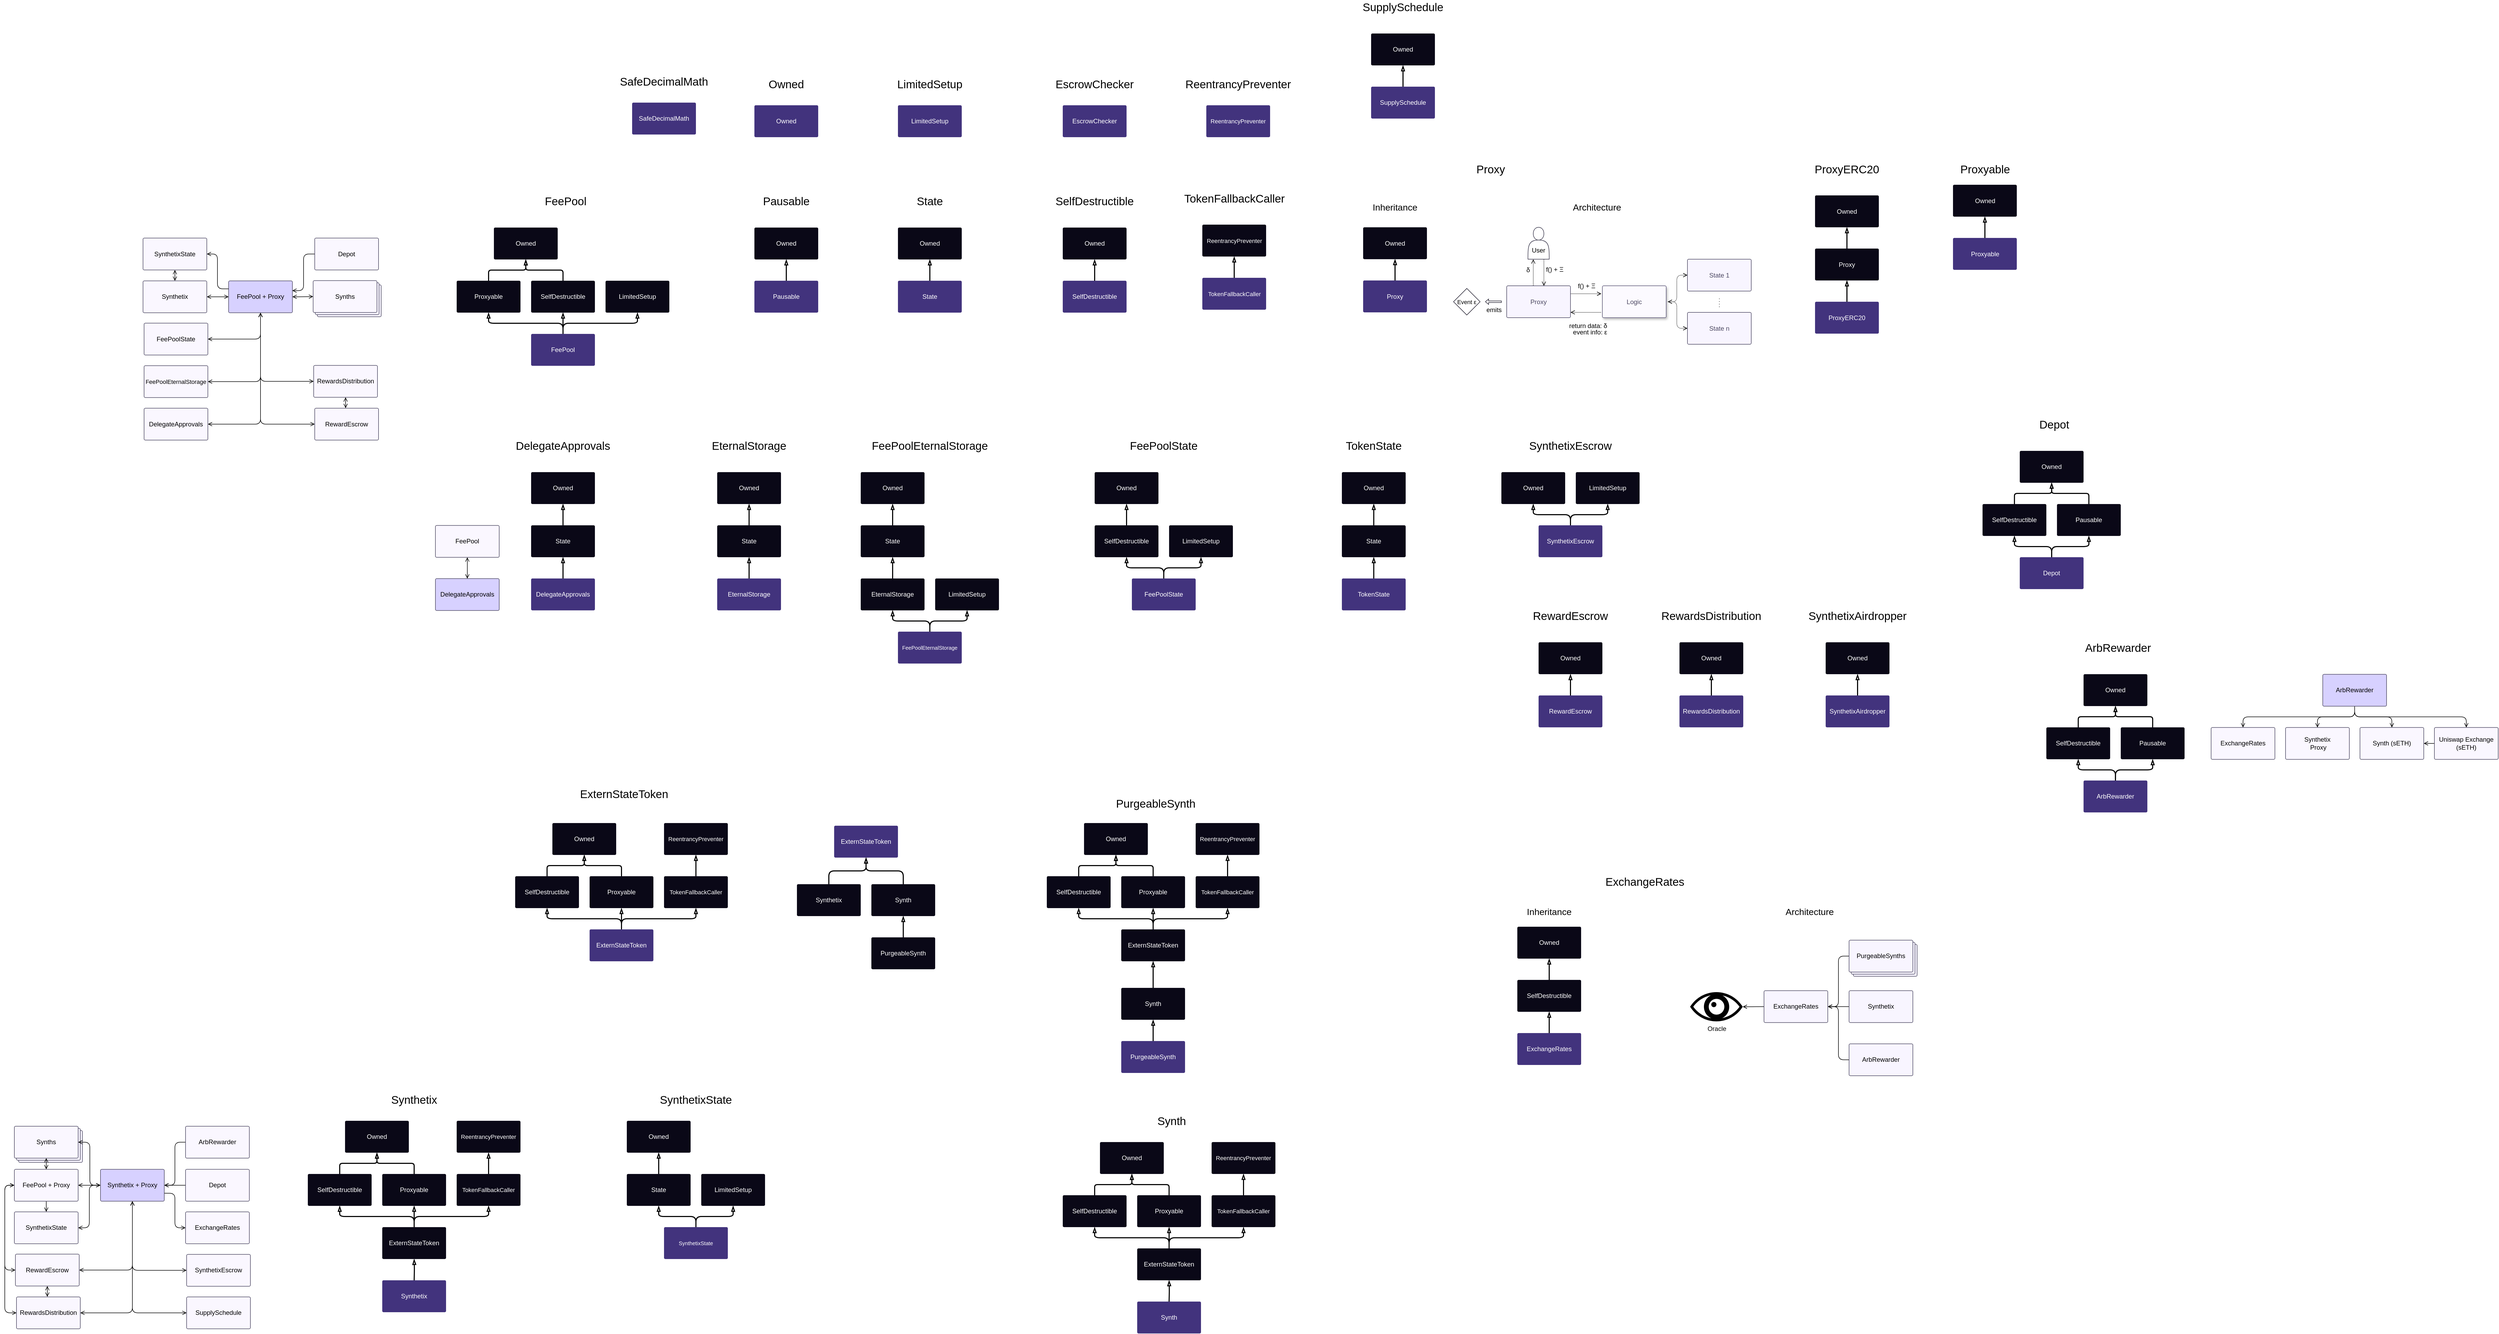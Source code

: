 <mxfile version="11.2.8" type="device" pages="1"><diagram id="GeBhjOawOfTG-TZ4o7KQ" name="Page-1"><mxGraphModel dx="1779" dy="1624" grid="1" gridSize="10" guides="1" tooltips="1" connect="1" arrows="1" fold="1" page="1" pageScale="1" pageWidth="850" pageHeight="1100" math="0" shadow="0"><root><mxCell id="0"/><mxCell id="1" parent="0"/><mxCell id="AA69jOeBU6M6I2S-nlwK-62" style="edgeStyle=orthogonalEdgeStyle;rounded=1;orthogonalLoop=1;jettySize=auto;html=1;exitX=0.5;exitY=0;exitDx=0;exitDy=0;entryX=0.5;entryY=1;entryDx=0;entryDy=0;endArrow=blockThin;endFill=0;strokeWidth=2;fontSize=21;" edge="1" parent="1" source="AA69jOeBU6M6I2S-nlwK-1" target="AA69jOeBU6M6I2S-nlwK-2"><mxGeometry relative="1" as="geometry"/></mxCell><mxCell id="AA69jOeBU6M6I2S-nlwK-63" style="edgeStyle=orthogonalEdgeStyle;rounded=1;orthogonalLoop=1;jettySize=auto;html=1;exitX=0.5;exitY=0;exitDx=0;exitDy=0;entryX=0.5;entryY=1;entryDx=0;entryDy=0;endArrow=blockThin;endFill=0;strokeWidth=2;fontSize=21;" edge="1" parent="1" source="AA69jOeBU6M6I2S-nlwK-1" target="AA69jOeBU6M6I2S-nlwK-5"><mxGeometry relative="1" as="geometry"/></mxCell><mxCell id="AA69jOeBU6M6I2S-nlwK-64" style="edgeStyle=orthogonalEdgeStyle;rounded=1;orthogonalLoop=1;jettySize=auto;html=1;exitX=0.5;exitY=0;exitDx=0;exitDy=0;entryX=0.5;entryY=1;entryDx=0;entryDy=0;endArrow=blockThin;endFill=0;strokeWidth=2;fontSize=21;" edge="1" parent="1" source="AA69jOeBU6M6I2S-nlwK-1" target="AA69jOeBU6M6I2S-nlwK-4"><mxGeometry relative="1" as="geometry"/></mxCell><mxCell id="AA69jOeBU6M6I2S-nlwK-1" value="&lt;font color=&quot;#FFFFFF&quot;&gt;FeePool&lt;/font&gt;" style="rounded=1;whiteSpace=wrap;html=1;fillColor=#42337D;strokeColor=none;arcSize=4;gradientColor=none;" vertex="1" parent="1"><mxGeometry x="180" y="320" width="120" height="60" as="geometry"/></mxCell><mxCell id="AA69jOeBU6M6I2S-nlwK-7" style="edgeStyle=orthogonalEdgeStyle;rounded=1;orthogonalLoop=1;jettySize=auto;html=1;exitX=0.5;exitY=0;exitDx=0;exitDy=0;entryX=0.5;entryY=1;entryDx=0;entryDy=0;strokeWidth=2;arcSize=10;endArrow=blockThin;endFill=0;" edge="1" parent="1" source="AA69jOeBU6M6I2S-nlwK-2" target="AA69jOeBU6M6I2S-nlwK-3"><mxGeometry relative="1" as="geometry"/></mxCell><UserObject label="&lt;font color=&quot;#FFFFFF&quot;&gt;SelfDestructible&lt;/font&gt;" link="SelfDestructible" id="AA69jOeBU6M6I2S-nlwK-2"><mxCell style="rounded=1;whiteSpace=wrap;html=1;fillColor=#0a0817;strokeColor=none;arcSize=4;" vertex="1" parent="1"><mxGeometry x="180" y="220" width="120" height="60" as="geometry"/></mxCell></UserObject><UserObject label="&lt;font color=&quot;#FFFFFF&quot;&gt;Owned&lt;/font&gt;" link="Owned" id="AA69jOeBU6M6I2S-nlwK-3"><mxCell style="rounded=1;whiteSpace=wrap;html=1;fillColor=#0a0817;strokeColor=none;arcSize=4;" vertex="1" parent="1"><mxGeometry x="110" y="120" width="120" height="60" as="geometry"/></mxCell></UserObject><UserObject label="&lt;div&gt;&lt;font color=&quot;#FFFFFF&quot;&gt;LimitedSetup&lt;/font&gt;&lt;/div&gt;" link="LimitedSetup" id="AA69jOeBU6M6I2S-nlwK-4"><mxCell style="rounded=1;whiteSpace=wrap;html=1;fillColor=#0a0817;strokeColor=none;arcSize=4;" vertex="1" parent="1"><mxGeometry x="320" y="220" width="120" height="60" as="geometry"/></mxCell></UserObject><mxCell id="AA69jOeBU6M6I2S-nlwK-10" style="edgeStyle=orthogonalEdgeStyle;rounded=1;orthogonalLoop=1;jettySize=auto;html=1;exitX=0.5;exitY=0;exitDx=0;exitDy=0;strokeWidth=2;arcSize=10;endArrow=blockThin;endFill=0;" edge="1" parent="1" source="AA69jOeBU6M6I2S-nlwK-5" target="AA69jOeBU6M6I2S-nlwK-3"><mxGeometry relative="1" as="geometry"/></mxCell><UserObject label="&lt;font style=&quot;font-size: 12px&quot; color=&quot;#FFFFFF&quot;&gt;Proxyable&lt;/font&gt;" link="Proxyable" id="AA69jOeBU6M6I2S-nlwK-5"><mxCell style="rounded=1;whiteSpace=wrap;html=1;fillColor=#0a0817;strokeColor=none;arcSize=4;" vertex="1" parent="1"><mxGeometry x="40" y="220" width="120" height="60" as="geometry"/></mxCell></UserObject><mxCell id="AA69jOeBU6M6I2S-nlwK-16" value="Pausable" style="text;html=1;strokeColor=none;fillColor=none;align=center;verticalAlign=middle;whiteSpace=wrap;rounded=0;fontSize=21;" vertex="1" parent="1"><mxGeometry x="640" y="60" width="40" height="20" as="geometry"/></mxCell><mxCell id="AA69jOeBU6M6I2S-nlwK-17" value="FeePool" style="text;html=1;strokeColor=none;fillColor=none;align=center;verticalAlign=middle;whiteSpace=wrap;rounded=0;fontSize=21;" vertex="1" parent="1"><mxGeometry x="225" y="60" width="40" height="20" as="geometry"/></mxCell><mxCell id="AA69jOeBU6M6I2S-nlwK-18" style="edgeStyle=orthogonalEdgeStyle;rounded=1;orthogonalLoop=1;jettySize=auto;html=1;exitX=0.5;exitY=0;exitDx=0;exitDy=0;entryX=0.5;entryY=1;entryDx=0;entryDy=0;strokeWidth=2;arcSize=10;endArrow=blockThin;endFill=0;" edge="1" parent="1" source="AA69jOeBU6M6I2S-nlwK-19" target="AA69jOeBU6M6I2S-nlwK-20"><mxGeometry relative="1" as="geometry"/></mxCell><UserObject label="&lt;font color=&quot;#FFFFFF&quot;&gt;Pausable&lt;/font&gt;" id="AA69jOeBU6M6I2S-nlwK-19"><mxCell style="rounded=1;whiteSpace=wrap;html=1;fillColor=#42337D;strokeColor=none;arcSize=4;" vertex="1" parent="1"><mxGeometry x="600" y="220" width="120" height="60" as="geometry"/></mxCell></UserObject><UserObject label="&lt;font color=&quot;#FFFFFF&quot;&gt;Owned&lt;/font&gt;" link="Owned" id="AA69jOeBU6M6I2S-nlwK-20"><mxCell style="rounded=1;whiteSpace=wrap;html=1;fillColor=#0a0817;strokeColor=none;arcSize=4;" vertex="1" parent="1"><mxGeometry x="600" y="120" width="120" height="60" as="geometry"/></mxCell></UserObject><mxCell id="AA69jOeBU6M6I2S-nlwK-21" value="&lt;div&gt;SelfDestructible&lt;/div&gt;" style="text;html=1;strokeColor=none;fillColor=none;align=center;verticalAlign=middle;whiteSpace=wrap;rounded=0;fontSize=21;" vertex="1" parent="1"><mxGeometry x="1220" y="60" width="40" height="20" as="geometry"/></mxCell><mxCell id="AA69jOeBU6M6I2S-nlwK-73" style="edgeStyle=orthogonalEdgeStyle;rounded=1;orthogonalLoop=1;jettySize=auto;html=1;exitX=0.5;exitY=0;exitDx=0;exitDy=0;endArrow=blockThin;endFill=0;strokeWidth=2;fontSize=21;" edge="1" parent="1" source="AA69jOeBU6M6I2S-nlwK-32" target="AA69jOeBU6M6I2S-nlwK-35"><mxGeometry relative="1" as="geometry"/></mxCell><mxCell id="AA69jOeBU6M6I2S-nlwK-32" value="&lt;font color=&quot;#FFFFFF&quot;&gt;SelfDestructible&lt;/font&gt;" style="rounded=1;whiteSpace=wrap;html=1;fillColor=#42337D;strokeColor=none;arcSize=4;gradientColor=none;" vertex="1" parent="1"><mxGeometry x="1180" y="220" width="120" height="60" as="geometry"/></mxCell><UserObject label="&lt;font color=&quot;#FFFFFF&quot;&gt;Owned&lt;/font&gt;" link="Owned" id="AA69jOeBU6M6I2S-nlwK-35"><mxCell style="rounded=1;whiteSpace=wrap;html=1;fillColor=#0a0817;strokeColor=none;arcSize=4;" vertex="1" parent="1"><mxGeometry x="1180" y="120" width="120" height="60" as="geometry"/></mxCell></UserObject><mxCell id="AA69jOeBU6M6I2S-nlwK-36" style="edgeStyle=orthogonalEdgeStyle;rounded=1;orthogonalLoop=1;jettySize=auto;html=1;exitX=0.5;exitY=0;exitDx=0;exitDy=0;entryX=0.5;entryY=1;entryDx=0;entryDy=0;strokeWidth=2;arcSize=10;endArrow=blockThin;endFill=0;" edge="1" parent="1" source="AA69jOeBU6M6I2S-nlwK-37" target="AA69jOeBU6M6I2S-nlwK-38"><mxGeometry relative="1" as="geometry"/></mxCell><mxCell id="AA69jOeBU6M6I2S-nlwK-37" value="&lt;font color=&quot;#FFFFFF&quot;&gt;State&lt;/font&gt;" style="rounded=1;whiteSpace=wrap;html=1;fillColor=#42337D;strokeColor=none;arcSize=4;gradientColor=none;" vertex="1" parent="1"><mxGeometry x="870" y="220" width="120" height="60" as="geometry"/></mxCell><UserObject label="&lt;font color=&quot;#FFFFFF&quot;&gt;Owned&lt;/font&gt;" link="Owned" id="AA69jOeBU6M6I2S-nlwK-38"><mxCell style="rounded=1;whiteSpace=wrap;html=1;fillColor=#0a0817;strokeColor=none;arcSize=4;" vertex="1" parent="1"><mxGeometry x="870" y="120" width="120" height="60" as="geometry"/></mxCell></UserObject><mxCell id="AA69jOeBU6M6I2S-nlwK-39" value="State" style="text;html=1;strokeColor=none;fillColor=none;align=center;verticalAlign=middle;whiteSpace=wrap;rounded=0;fontSize=21;" vertex="1" parent="1"><mxGeometry x="910" y="60" width="40" height="20" as="geometry"/></mxCell><mxCell id="AA69jOeBU6M6I2S-nlwK-41" style="edgeStyle=orthogonalEdgeStyle;rounded=1;orthogonalLoop=1;jettySize=auto;html=1;exitX=0.5;exitY=0;exitDx=0;exitDy=0;entryX=0.5;entryY=1;entryDx=0;entryDy=0;strokeWidth=2;arcSize=10;endArrow=blockThin;endFill=0;" edge="1" parent="1" source="AA69jOeBU6M6I2S-nlwK-42" target="AA69jOeBU6M6I2S-nlwK-43"><mxGeometry relative="1" as="geometry"/></mxCell><UserObject label="&lt;font color=&quot;#FFFFFF&quot;&gt;DelegateApprovals&lt;/font&gt;" id="AA69jOeBU6M6I2S-nlwK-42"><mxCell style="rounded=1;whiteSpace=wrap;html=1;fillColor=#42337D;strokeColor=none;arcSize=4;gradientColor=none;" vertex="1" parent="1"><mxGeometry x="180" y="780" width="120" height="60" as="geometry"/></mxCell></UserObject><mxCell id="AA69jOeBU6M6I2S-nlwK-46" style="edgeStyle=orthogonalEdgeStyle;rounded=1;orthogonalLoop=1;jettySize=auto;html=1;exitX=0.5;exitY=0;exitDx=0;exitDy=0;entryX=0.5;entryY=1;entryDx=0;entryDy=0;endArrow=blockThin;endFill=0;strokeWidth=2;fontSize=21;" edge="1" parent="1" source="AA69jOeBU6M6I2S-nlwK-43" target="AA69jOeBU6M6I2S-nlwK-45"><mxGeometry relative="1" as="geometry"/></mxCell><UserObject label="&lt;font color=&quot;#FFFFFF&quot;&gt;State&lt;/font&gt;" link="State" id="AA69jOeBU6M6I2S-nlwK-43"><mxCell style="rounded=1;whiteSpace=wrap;html=1;fillColor=#0a0817;strokeColor=none;arcSize=4;" vertex="1" parent="1"><mxGeometry x="180" y="680" width="120" height="60" as="geometry"/></mxCell></UserObject><mxCell id="AA69jOeBU6M6I2S-nlwK-44" value="DelegateApprovals" style="text;html=1;strokeColor=none;fillColor=none;align=center;verticalAlign=middle;whiteSpace=wrap;rounded=0;fontSize=21;" vertex="1" parent="1"><mxGeometry x="220" y="520" width="40" height="20" as="geometry"/></mxCell><UserObject label="&lt;font color=&quot;#FFFFFF&quot;&gt;Owned&lt;/font&gt;" link="Owned" id="AA69jOeBU6M6I2S-nlwK-45"><mxCell style="rounded=1;whiteSpace=wrap;html=1;fillColor=#0a0817;strokeColor=none;arcSize=4;" vertex="1" parent="1"><mxGeometry x="180" y="580" width="120" height="60" as="geometry"/></mxCell></UserObject><mxCell id="AA69jOeBU6M6I2S-nlwK-47" style="edgeStyle=orthogonalEdgeStyle;rounded=1;orthogonalLoop=1;jettySize=auto;html=1;exitX=0.5;exitY=0;exitDx=0;exitDy=0;entryX=0.5;entryY=1;entryDx=0;entryDy=0;strokeWidth=2;arcSize=10;endArrow=blockThin;endFill=0;" edge="1" parent="1" source="AA69jOeBU6M6I2S-nlwK-48" target="AA69jOeBU6M6I2S-nlwK-50"><mxGeometry relative="1" as="geometry"/></mxCell><UserObject label="&lt;font color=&quot;#FFFFFF&quot;&gt;EternalStorage&lt;/font&gt;" id="AA69jOeBU6M6I2S-nlwK-48"><mxCell style="rounded=1;whiteSpace=wrap;html=1;fillColor=#42337D;strokeColor=none;arcSize=4;gradientColor=none;" vertex="1" parent="1"><mxGeometry x="530" y="780" width="120" height="60" as="geometry"/></mxCell></UserObject><mxCell id="AA69jOeBU6M6I2S-nlwK-49" style="edgeStyle=orthogonalEdgeStyle;rounded=1;orthogonalLoop=1;jettySize=auto;html=1;exitX=0.5;exitY=0;exitDx=0;exitDy=0;entryX=0.5;entryY=1;entryDx=0;entryDy=0;endArrow=blockThin;endFill=0;strokeWidth=2;fontSize=21;" edge="1" parent="1" source="AA69jOeBU6M6I2S-nlwK-50" target="AA69jOeBU6M6I2S-nlwK-52"><mxGeometry relative="1" as="geometry"/></mxCell><UserObject label="&lt;font color=&quot;#FFFFFF&quot;&gt;State&lt;/font&gt;" link="State" id="AA69jOeBU6M6I2S-nlwK-50"><mxCell style="rounded=1;whiteSpace=wrap;html=1;fillColor=#0a0817;strokeColor=none;arcSize=4;" vertex="1" parent="1"><mxGeometry x="530" y="680" width="120" height="60" as="geometry"/></mxCell></UserObject><mxCell id="AA69jOeBU6M6I2S-nlwK-51" value="EternalStorage" style="text;html=1;strokeColor=none;fillColor=none;align=center;verticalAlign=middle;whiteSpace=wrap;rounded=0;fontSize=21;" vertex="1" parent="1"><mxGeometry x="570" y="520" width="40" height="20" as="geometry"/></mxCell><UserObject label="&lt;font color=&quot;#FFFFFF&quot;&gt;Owned&lt;/font&gt;" link="Owned" id="AA69jOeBU6M6I2S-nlwK-52"><mxCell style="rounded=1;whiteSpace=wrap;html=1;fillColor=#0a0817;strokeColor=none;arcSize=4;" vertex="1" parent="1"><mxGeometry x="530" y="580" width="120" height="60" as="geometry"/></mxCell></UserObject><mxCell id="AA69jOeBU6M6I2S-nlwK-53" style="edgeStyle=orthogonalEdgeStyle;rounded=1;orthogonalLoop=1;jettySize=auto;html=1;exitX=0.5;exitY=0;exitDx=0;exitDy=0;entryX=0.5;entryY=1;entryDx=0;entryDy=0;strokeWidth=2;arcSize=10;endArrow=blockThin;endFill=0;" edge="1" parent="1" source="AA69jOeBU6M6I2S-nlwK-54" target="AA69jOeBU6M6I2S-nlwK-56"><mxGeometry relative="1" as="geometry"/></mxCell><UserObject label="&lt;font color=&quot;#FFFFFF&quot;&gt;EternalStorage&lt;/font&gt;" link="EternalStorage" id="AA69jOeBU6M6I2S-nlwK-54"><mxCell style="rounded=1;whiteSpace=wrap;html=1;fillColor=#0A0817;strokeColor=none;arcSize=4;gradientColor=none;" vertex="1" parent="1"><mxGeometry x="800" y="780" width="120" height="60" as="geometry"/></mxCell></UserObject><mxCell id="AA69jOeBU6M6I2S-nlwK-55" style="edgeStyle=orthogonalEdgeStyle;rounded=1;orthogonalLoop=1;jettySize=auto;html=1;exitX=0.5;exitY=0;exitDx=0;exitDy=0;entryX=0.5;entryY=1;entryDx=0;entryDy=0;endArrow=blockThin;endFill=0;strokeWidth=2;fontSize=21;" edge="1" parent="1" source="AA69jOeBU6M6I2S-nlwK-56" target="AA69jOeBU6M6I2S-nlwK-58"><mxGeometry relative="1" as="geometry"/></mxCell><UserObject label="&lt;font color=&quot;#FFFFFF&quot;&gt;State&lt;/font&gt;" link="State" id="AA69jOeBU6M6I2S-nlwK-56"><mxCell style="rounded=1;whiteSpace=wrap;html=1;fillColor=#0a0817;strokeColor=none;arcSize=4;" vertex="1" parent="1"><mxGeometry x="800" y="680" width="120" height="60" as="geometry"/></mxCell></UserObject><mxCell id="AA69jOeBU6M6I2S-nlwK-57" value="&lt;div&gt;FeePoolEternalStorage&lt;/div&gt;" style="text;html=1;strokeColor=none;fillColor=none;align=center;verticalAlign=middle;whiteSpace=wrap;rounded=0;fontSize=21;" vertex="1" parent="1"><mxGeometry x="910" y="520" width="40" height="20" as="geometry"/></mxCell><UserObject label="&lt;font color=&quot;#FFFFFF&quot;&gt;Owned&lt;/font&gt;" link="Owned" id="AA69jOeBU6M6I2S-nlwK-58"><mxCell style="rounded=1;whiteSpace=wrap;html=1;fillColor=#0a0817;strokeColor=none;arcSize=4;" vertex="1" parent="1"><mxGeometry x="800" y="580" width="120" height="60" as="geometry"/></mxCell></UserObject><mxCell id="AA69jOeBU6M6I2S-nlwK-67" style="edgeStyle=orthogonalEdgeStyle;rounded=1;orthogonalLoop=1;jettySize=auto;html=1;exitX=0.5;exitY=0;exitDx=0;exitDy=0;entryX=0.5;entryY=1;entryDx=0;entryDy=0;endArrow=blockThin;endFill=0;strokeWidth=2;fontSize=21;" edge="1" parent="1" source="AA69jOeBU6M6I2S-nlwK-59" target="AA69jOeBU6M6I2S-nlwK-54"><mxGeometry relative="1" as="geometry"/></mxCell><mxCell id="AA69jOeBU6M6I2S-nlwK-68" style="edgeStyle=orthogonalEdgeStyle;rounded=1;orthogonalLoop=1;jettySize=auto;html=1;exitX=0.5;exitY=0;exitDx=0;exitDy=0;endArrow=blockThin;endFill=0;strokeWidth=2;fontSize=21;" edge="1" parent="1" source="AA69jOeBU6M6I2S-nlwK-59" target="AA69jOeBU6M6I2S-nlwK-61"><mxGeometry relative="1" as="geometry"/></mxCell><UserObject label="&lt;font style=&quot;font-size: 10px&quot; color=&quot;#FFFFFF&quot;&gt;FeePoolEternalStorage&lt;/font&gt;" id="AA69jOeBU6M6I2S-nlwK-59"><mxCell style="rounded=1;whiteSpace=wrap;html=1;fillColor=#42337D;strokeColor=none;arcSize=4;gradientColor=none;" vertex="1" parent="1"><mxGeometry x="870" y="880" width="120" height="60" as="geometry"/></mxCell></UserObject><UserObject label="&lt;font color=&quot;#FFFFFF&quot;&gt;LimitedSetup&lt;/font&gt;" link="LimitedSetup" id="AA69jOeBU6M6I2S-nlwK-61"><mxCell style="rounded=1;whiteSpace=wrap;html=1;fillColor=#0A0817;strokeColor=none;arcSize=4;gradientColor=none;" vertex="1" parent="1"><mxGeometry x="940" y="780" width="120" height="60" as="geometry"/></mxCell></UserObject><UserObject label="&lt;font color=&quot;#FFFFFF&quot;&gt;Owned&lt;/font&gt;" id="AA69jOeBU6M6I2S-nlwK-69"><mxCell style="rounded=1;whiteSpace=wrap;html=1;fillColor=#42337D;strokeColor=none;arcSize=4;" vertex="1" parent="1"><mxGeometry x="600" y="-110" width="120" height="60" as="geometry"/></mxCell></UserObject><mxCell id="AA69jOeBU6M6I2S-nlwK-70" value="Owned" style="text;html=1;strokeColor=none;fillColor=none;align=center;verticalAlign=middle;whiteSpace=wrap;rounded=0;fontSize=21;" vertex="1" parent="1"><mxGeometry x="640" y="-160" width="40" height="20" as="geometry"/></mxCell><UserObject label="&lt;font color=&quot;#FFFFFF&quot;&gt;LimitedSetup&lt;/font&gt;" id="AA69jOeBU6M6I2S-nlwK-71"><mxCell style="rounded=1;whiteSpace=wrap;html=1;fillColor=#42337D;strokeColor=none;arcSize=4;" vertex="1" parent="1"><mxGeometry x="870" y="-110" width="120" height="60" as="geometry"/></mxCell></UserObject><mxCell id="AA69jOeBU6M6I2S-nlwK-72" value="LimitedSetup" style="text;html=1;strokeColor=none;fillColor=none;align=center;verticalAlign=middle;whiteSpace=wrap;rounded=0;fontSize=21;" vertex="1" parent="1"><mxGeometry x="910" y="-160" width="40" height="20" as="geometry"/></mxCell><mxCell id="AA69jOeBU6M6I2S-nlwK-74" style="edgeStyle=orthogonalEdgeStyle;rounded=1;orthogonalLoop=1;jettySize=auto;html=1;exitX=0.5;exitY=0;exitDx=0;exitDy=0;entryX=0.5;entryY=1;entryDx=0;entryDy=0;strokeWidth=2;arcSize=10;endArrow=blockThin;endFill=0;" edge="1" parent="1" source="AA69jOeBU6M6I2S-nlwK-75" target="AA69jOeBU6M6I2S-nlwK-77"><mxGeometry relative="1" as="geometry"/></mxCell><UserObject label="&lt;font color=&quot;#FFFFFF&quot;&gt;SelfDestructible&lt;/font&gt;" link="SelfDestructible" id="AA69jOeBU6M6I2S-nlwK-75"><mxCell style="rounded=1;whiteSpace=wrap;html=1;fillColor=#0A0817;strokeColor=none;arcSize=4;gradientColor=none;" vertex="1" parent="1"><mxGeometry x="1240" y="680" width="120" height="60" as="geometry"/></mxCell></UserObject><UserObject label="&lt;font color=&quot;#FFFFFF&quot;&gt;Owned&lt;/font&gt;" link="Owned" id="AA69jOeBU6M6I2S-nlwK-77"><mxCell style="rounded=1;whiteSpace=wrap;html=1;fillColor=#0a0817;strokeColor=none;arcSize=4;" vertex="1" parent="1"><mxGeometry x="1240" y="580" width="120" height="60" as="geometry"/></mxCell></UserObject><mxCell id="AA69jOeBU6M6I2S-nlwK-79" style="edgeStyle=orthogonalEdgeStyle;rounded=1;orthogonalLoop=1;jettySize=auto;html=1;exitX=0.5;exitY=0;exitDx=0;exitDy=0;entryX=0.5;entryY=1;entryDx=0;entryDy=0;endArrow=blockThin;endFill=0;strokeWidth=2;fontSize=21;" edge="1" parent="1" source="AA69jOeBU6M6I2S-nlwK-81" target="AA69jOeBU6M6I2S-nlwK-75"><mxGeometry relative="1" as="geometry"/></mxCell><mxCell id="AA69jOeBU6M6I2S-nlwK-80" style="edgeStyle=orthogonalEdgeStyle;rounded=1;orthogonalLoop=1;jettySize=auto;html=1;exitX=0.5;exitY=0;exitDx=0;exitDy=0;endArrow=blockThin;endFill=0;strokeWidth=2;fontSize=21;" edge="1" parent="1" source="AA69jOeBU6M6I2S-nlwK-81" target="AA69jOeBU6M6I2S-nlwK-82"><mxGeometry relative="1" as="geometry"/></mxCell><UserObject label="&lt;font style=&quot;font-size: 12px&quot; color=&quot;#FFFFFF&quot;&gt;FeePoolState&lt;/font&gt;" id="AA69jOeBU6M6I2S-nlwK-81"><mxCell style="rounded=1;whiteSpace=wrap;html=1;fillColor=#42337D;strokeColor=none;arcSize=4;gradientColor=none;" vertex="1" parent="1"><mxGeometry x="1310" y="780" width="120" height="60" as="geometry"/></mxCell></UserObject><UserObject label="&lt;font color=&quot;#FFFFFF&quot;&gt;LimitedSetup&lt;/font&gt;" link="LimitedSetup" id="AA69jOeBU6M6I2S-nlwK-82"><mxCell style="rounded=1;whiteSpace=wrap;html=1;fillColor=#0A0817;strokeColor=none;arcSize=4;gradientColor=none;" vertex="1" parent="1"><mxGeometry x="1380" y="680" width="120" height="60" as="geometry"/></mxCell></UserObject><mxCell id="AA69jOeBU6M6I2S-nlwK-83" value="&lt;div&gt;FeePoolState&lt;/div&gt;" style="text;html=1;strokeColor=none;fillColor=none;align=center;verticalAlign=middle;whiteSpace=wrap;rounded=0;fontSize=21;" vertex="1" parent="1"><mxGeometry x="1350" y="520" width="40" height="20" as="geometry"/></mxCell><mxCell id="AA69jOeBU6M6I2S-nlwK-88" value="Proxy" style="text;html=1;strokeColor=none;fillColor=none;align=center;verticalAlign=middle;whiteSpace=wrap;rounded=0;fontSize=21;" vertex="1" parent="1"><mxGeometry x="1965" y="-0.5" width="40" height="20" as="geometry"/></mxCell><mxCell id="AA69jOeBU6M6I2S-nlwK-89" style="edgeStyle=orthogonalEdgeStyle;rounded=1;orthogonalLoop=1;jettySize=auto;html=1;exitX=0.5;exitY=0;exitDx=0;exitDy=0;endArrow=blockThin;endFill=0;strokeWidth=2;fontSize=21;" edge="1" parent="1" source="AA69jOeBU6M6I2S-nlwK-90" target="AA69jOeBU6M6I2S-nlwK-91"><mxGeometry relative="1" as="geometry"/></mxCell><mxCell id="AA69jOeBU6M6I2S-nlwK-90" value="&lt;font color=&quot;#FFFFFF&quot;&gt;Proxy&lt;/font&gt;" style="rounded=1;whiteSpace=wrap;html=1;fillColor=#42337D;strokeColor=none;arcSize=4;gradientColor=none;" vertex="1" parent="1"><mxGeometry x="1745" y="219.5" width="120" height="60" as="geometry"/></mxCell><UserObject label="&lt;font color=&quot;#FFFFFF&quot;&gt;Owned&lt;/font&gt;" link="Owned" id="AA69jOeBU6M6I2S-nlwK-91"><mxCell style="rounded=1;whiteSpace=wrap;html=1;fillColor=#0a0817;strokeColor=none;arcSize=4;" vertex="1" parent="1"><mxGeometry x="1745" y="119.5" width="120" height="60" as="geometry"/></mxCell></UserObject><mxCell id="AA69jOeBU6M6I2S-nlwK-92" value="&lt;font style=&quot;font-size: 17px&quot;&gt;Inheritance&lt;/font&gt;" style="text;html=1;strokeColor=none;fillColor=none;align=center;verticalAlign=middle;whiteSpace=wrap;rounded=0;fontSize=21;" vertex="1" parent="1"><mxGeometry x="1785" y="69.5" width="40" height="20" as="geometry"/></mxCell><mxCell id="AA69jOeBU6M6I2S-nlwK-93" value="&lt;font style=&quot;font-size: 17px&quot;&gt;Architecture&lt;/font&gt;" style="text;html=1;strokeColor=none;fillColor=none;align=center;verticalAlign=middle;whiteSpace=wrap;rounded=0;fontSize=21;" vertex="1" parent="1"><mxGeometry x="2165" y="69.5" width="40" height="20" as="geometry"/></mxCell><mxCell id="AA69jOeBU6M6I2S-nlwK-123" style="edgeStyle=orthogonalEdgeStyle;rounded=1;orthogonalLoop=1;jettySize=auto;html=1;exitX=1;exitY=0.25;exitDx=0;exitDy=0;dashed=1;dashPattern=1 1;startArrow=none;startFill=0;endArrow=open;endFill=0;strokeWidth=1;fontSize=21;" edge="1" parent="1" source="AA69jOeBU6M6I2S-nlwK-96"><mxGeometry relative="1" as="geometry"><mxPoint x="2193" y="244.5" as="targetPoint"/><mxPoint x="2136.968" y="244.5" as="sourcePoint"/></mxGeometry></mxCell><mxCell id="AA69jOeBU6M6I2S-nlwK-128" value="&lt;font style=&quot;font-size: 12px&quot;&gt;f() + &lt;/font&gt;&lt;font style=&quot;font-size: 12px&quot;&gt;Ξ&lt;/font&gt;" style="text;html=1;resizable=0;points=[];align=center;verticalAlign=middle;labelBackgroundColor=#ffffff;fontSize=12;" vertex="1" connectable="0" parent="AA69jOeBU6M6I2S-nlwK-123"><mxGeometry x="0.228" y="-1" relative="1" as="geometry"><mxPoint x="-5.5" y="-16" as="offset"/></mxGeometry></mxCell><mxCell id="AA69jOeBU6M6I2S-nlwK-96" value="&lt;font color=&quot;#4D4963&quot;&gt;Proxy&lt;/font&gt;" style="rounded=1;whiteSpace=wrap;html=1;fillColor=#F8F5FF;strokeColor=#4D4963;arcSize=4;gradientColor=none;strokeWidth=1;" vertex="1" parent="1"><mxGeometry x="2015" y="229.5" width="120" height="60" as="geometry"/></mxCell><mxCell id="AA69jOeBU6M6I2S-nlwK-104" style="edgeStyle=orthogonalEdgeStyle;rounded=1;orthogonalLoop=1;jettySize=auto;html=1;exitX=1;exitY=0.5;exitDx=0;exitDy=0;entryX=0;entryY=0.5;entryDx=0;entryDy=0;dashed=1;startArrow=open;startFill=0;endArrow=open;endFill=0;strokeWidth=1;fontSize=21;dashPattern=1 1;" edge="1" parent="1" source="AA69jOeBU6M6I2S-nlwK-101" target="AA69jOeBU6M6I2S-nlwK-102"><mxGeometry relative="1" as="geometry"/></mxCell><mxCell id="AA69jOeBU6M6I2S-nlwK-114" style="edgeStyle=orthogonalEdgeStyle;rounded=1;orthogonalLoop=1;jettySize=auto;html=1;exitX=1;exitY=0.5;exitDx=0;exitDy=0;entryX=0;entryY=0.5;entryDx=0;entryDy=0;dashed=1;startArrow=none;startFill=0;endArrow=open;endFill=0;strokeWidth=1;fontSize=21;dashPattern=1 1;" edge="1" parent="1" source="AA69jOeBU6M6I2S-nlwK-101" target="AA69jOeBU6M6I2S-nlwK-113"><mxGeometry relative="1" as="geometry"/></mxCell><mxCell id="AA69jOeBU6M6I2S-nlwK-101" value="&lt;font color=&quot;#4D4963&quot;&gt;Logic&lt;br&gt;&lt;/font&gt;" style="rounded=1;whiteSpace=wrap;html=1;fillColor=#FCFAFF;strokeColor=#5D5878;arcSize=4;gradientColor=none;strokeWidth=1;glass=0;shadow=1;comic=0;perimeterSpacing=3;" vertex="1" parent="1"><mxGeometry x="2195" y="229.5" width="120" height="60" as="geometry"/></mxCell><mxCell id="AA69jOeBU6M6I2S-nlwK-102" value="&lt;font color=&quot;#4D4963&quot;&gt;State 1&lt;br&gt;&lt;/font&gt;" style="rounded=1;whiteSpace=wrap;html=1;fillColor=#F8F5FF;strokeColor=#4D4963;arcSize=4;gradientColor=none;strokeWidth=1;" vertex="1" parent="1"><mxGeometry x="2355" y="179.5" width="120" height="60" as="geometry"/></mxCell><mxCell id="AA69jOeBU6M6I2S-nlwK-112" style="edgeStyle=orthogonalEdgeStyle;rounded=1;orthogonalLoop=1;jettySize=auto;html=1;exitX=0.5;exitY=1;exitDx=0;exitDy=0;entryX=0.5;entryY=0;entryDx=0;entryDy=0;startArrow=none;startFill=0;endArrow=open;endFill=0;strokeWidth=1;fontSize=21;dashed=1;dashPattern=1 1;" edge="1" parent="1"><mxGeometry relative="1" as="geometry"><mxPoint x="2085" y="179.7" as="sourcePoint"/><mxPoint x="2085" y="229.7" as="targetPoint"/></mxGeometry></mxCell><mxCell id="AA69jOeBU6M6I2S-nlwK-126" value="&lt;font style=&quot;font-size: 12px&quot;&gt;f()&lt;/font&gt; + Ξ " style="text;html=1;resizable=0;points=[];align=center;verticalAlign=middle;labelBackgroundColor=#ffffff;fontSize=12;" vertex="1" connectable="0" parent="AA69jOeBU6M6I2S-nlwK-112"><mxGeometry x="0.04" y="1" relative="1" as="geometry"><mxPoint x="19" y="-6.5" as="offset"/></mxGeometry></mxCell><mxCell id="AA69jOeBU6M6I2S-nlwK-110" value="&lt;div&gt;&lt;br&gt;&lt;/div&gt;&lt;div style=&quot;font-size: 12px&quot;&gt;User&lt;br&gt;&lt;/div&gt;" style="shape=actor;whiteSpace=wrap;html=1;strokeColor=#3D3A4F;strokeWidth=1;fillColor=#FFFFFF;gradientColor=none;fontSize=21;" vertex="1" parent="1"><mxGeometry x="2055" y="119.5" width="40" height="60" as="geometry"/></mxCell><mxCell id="AA69jOeBU6M6I2S-nlwK-113" value="&lt;font color=&quot;#4D4963&quot;&gt;State n&lt;/font&gt;" style="rounded=1;whiteSpace=wrap;html=1;fillColor=#F8F5FF;strokeColor=#4D4963;arcSize=4;gradientColor=none;strokeWidth=1;" vertex="1" parent="1"><mxGeometry x="2355" y="279.5" width="120" height="60" as="geometry"/></mxCell><mxCell id="AA69jOeBU6M6I2S-nlwK-115" value="" style="endArrow=none;dashed=1;html=1;dashPattern=1 4;strokeWidth=1;fontSize=21;" edge="1" parent="1"><mxGeometry width="50" height="50" relative="1" as="geometry"><mxPoint x="2415" y="269.5" as="sourcePoint"/><mxPoint x="2415" y="249.5" as="targetPoint"/></mxGeometry></mxCell><mxCell id="AA69jOeBU6M6I2S-nlwK-125" style="edgeStyle=orthogonalEdgeStyle;rounded=1;orthogonalLoop=1;jettySize=auto;html=1;exitX=1.001;exitY=0.833;exitDx=0;exitDy=0;dashed=1;dashPattern=1 1;startArrow=open;startFill=0;endArrow=none;endFill=0;strokeWidth=1;fontSize=21;exitPerimeter=0;" edge="1" parent="1" source="AA69jOeBU6M6I2S-nlwK-96"><mxGeometry relative="1" as="geometry"><mxPoint x="2193" y="279.5" as="targetPoint"/><mxPoint x="2136.968" y="279.5" as="sourcePoint"/></mxGeometry></mxCell><mxCell id="AA69jOeBU6M6I2S-nlwK-132" value="&lt;p style=&quot;line-height: 60%; font-size: 12px;&quot; align=&quot;right&quot;&gt;&lt;font style=&quot;font-size: 12px;&quot;&gt;&lt;span style=&quot;font-size: 12px;&quot;&gt;&lt;font style=&quot;font-size: 12px;&quot;&gt;return data: &lt;span style=&quot;font-size: 12px;&quot; lang=&quot;el&quot;&gt;δ&lt;/span&gt;&lt;/font&gt;&lt;/span&gt;&lt;span style=&quot;font-size: 12px;&quot;&gt;&lt;font style=&quot;font-size: 12px;&quot;&gt;&lt;span style=&quot;line-height: 100%; font-size: 12px;&quot; lang=&quot;el&quot;&gt;&lt;br style=&quot;font-size: 12px;&quot;&gt;event info: &lt;/span&gt;&lt;span title=&quot;Greek language text&quot; style=&quot;font-size: 12px;&quot; lang=&quot;el&quot;&gt;ε&lt;/span&gt;&lt;/font&gt;&lt;/span&gt;&lt;span style=&quot;font-size: 12px;&quot;&gt;&lt;font style=&quot;font-size: 12px;&quot;&gt;&lt;span style=&quot;font-size: 12px;&quot; lang=&quot;el&quot;&gt;&lt;/span&gt;&lt;/font&gt;&lt;/span&gt;&lt;/font&gt;&lt;/p&gt;&lt;div style=&quot;font-size: 12px;&quot; align=&quot;right&quot;&gt;&lt;font style=&quot;font-size: 12px;&quot;&gt;&lt;span style=&quot;font-size: 12px;&quot;&gt;&lt;/span&gt;&lt;/font&gt;&lt;/div&gt;&lt;div style=&quot;font-size: 12px;&quot; align=&quot;right&quot;&gt;&lt;font style=&quot;font-size: 12px;&quot;&gt;&lt;span style=&quot;font-size: 12px;&quot;&gt;&lt;font style=&quot;font-size: 12px;&quot;&gt;&lt;span style=&quot;font-size: 12px;&quot; lang=&quot;el&quot;&gt;&lt;/span&gt;&lt;/font&gt;&lt;/span&gt;&lt;/font&gt;&lt;/div&gt;&lt;p style=&quot;font-size: 12px;&quot; align=&quot;right&quot;&gt;&lt;/p&gt;" style="text;html=1;resizable=0;points=[];align=right;verticalAlign=middle;labelBackgroundColor=none;fontSize=12;" vertex="1" connectable="0" parent="AA69jOeBU6M6I2S-nlwK-125"><mxGeometry x="0.069" relative="1" as="geometry"><mxPoint x="39" y="30" as="offset"/></mxGeometry></mxCell><mxCell id="AA69jOeBU6M6I2S-nlwK-129" style="edgeStyle=orthogonalEdgeStyle;rounded=1;orthogonalLoop=1;jettySize=auto;html=1;exitX=0.5;exitY=1;exitDx=0;exitDy=0;entryX=0.5;entryY=0;entryDx=0;entryDy=0;startArrow=open;startFill=0;endArrow=none;endFill=0;strokeWidth=1;fontSize=21;dashed=1;dashPattern=1 1;" edge="1" parent="1"><mxGeometry relative="1" as="geometry"><mxPoint x="2065" y="179.7" as="sourcePoint"/><mxPoint x="2065" y="229.7" as="targetPoint"/></mxGeometry></mxCell><mxCell id="AA69jOeBU6M6I2S-nlwK-131" value="&lt;font style=&quot;font-size: 12px&quot;&gt;&lt;span lang=&quot;el&quot;&gt;δ&lt;/span&gt;&lt;/font&gt;" style="text;html=1;resizable=0;points=[];align=center;verticalAlign=middle;labelBackgroundColor=#ffffff;fontSize=12;" vertex="1" connectable="0" parent="AA69jOeBU6M6I2S-nlwK-129"><mxGeometry x="-0.088" y="1" relative="1" as="geometry"><mxPoint x="-11" y="-3" as="offset"/></mxGeometry></mxCell><mxCell id="AA69jOeBU6M6I2S-nlwK-133" value="&lt;font style=&quot;font-size: 11px&quot;&gt;Event &lt;font style=&quot;font-size: 11px&quot;&gt;&lt;span&gt;&lt;font style=&quot;font-size: 11px&quot;&gt;&lt;span title=&quot;Greek language text&quot; lang=&quot;el&quot;&gt;ε&lt;/span&gt;&lt;/font&gt;&lt;/span&gt;&lt;/font&gt;&lt;/font&gt;" style="rhombus;whiteSpace=wrap;html=1;shadow=0;glass=0;comic=0;labelBackgroundColor=none;strokeColor=#2A2736;strokeWidth=1;fillColor=#FFFFFF;gradientColor=none;fontSize=12;rounded=0;" vertex="1" parent="1"><mxGeometry x="1915" y="234.5" width="50" height="50" as="geometry"/></mxCell><mxCell id="AA69jOeBU6M6I2S-nlwK-135" value="" style="shape=singleArrow;direction=west;whiteSpace=wrap;html=1;rounded=0;shadow=0;glass=0;comic=0;labelBackgroundColor=none;strokeColor=#2A2736;strokeWidth=1;fillColor=#FFFFFF;gradientColor=none;fontSize=12;" vertex="1" parent="1"><mxGeometry x="1975" y="254.5" width="30" height="10" as="geometry"/></mxCell><mxCell id="AA69jOeBU6M6I2S-nlwK-141" value="&lt;font style=&quot;font-size: 12px&quot;&gt;emits&lt;/font&gt;" style="text;html=1;resizable=0;points=[];autosize=1;align=left;verticalAlign=top;spacingTop=-4;fontSize=12;" vertex="1" parent="1"><mxGeometry x="1975" y="264.5" width="40" height="20" as="geometry"/></mxCell><mxCell id="AA69jOeBU6M6I2S-nlwK-142" style="edgeStyle=orthogonalEdgeStyle;rounded=1;orthogonalLoop=1;jettySize=auto;html=1;exitX=0.5;exitY=0;exitDx=0;exitDy=0;entryX=0.5;entryY=1;entryDx=0;entryDy=0;strokeWidth=2;arcSize=10;endArrow=blockThin;endFill=0;" edge="1" parent="1" source="AA69jOeBU6M6I2S-nlwK-143" target="AA69jOeBU6M6I2S-nlwK-145"><mxGeometry relative="1" as="geometry"/></mxCell><UserObject label="&lt;font color=&quot;#FFFFFF&quot;&gt;ProxyERC20&lt;/font&gt;" id="AA69jOeBU6M6I2S-nlwK-143"><mxCell style="rounded=1;whiteSpace=wrap;html=1;fillColor=#42337D;strokeColor=none;arcSize=4;gradientColor=none;" vertex="1" parent="1"><mxGeometry x="2595" y="259.5" width="120" height="60" as="geometry"/></mxCell></UserObject><mxCell id="AA69jOeBU6M6I2S-nlwK-144" style="edgeStyle=orthogonalEdgeStyle;rounded=1;orthogonalLoop=1;jettySize=auto;html=1;exitX=0.5;exitY=0;exitDx=0;exitDy=0;entryX=0.5;entryY=1;entryDx=0;entryDy=0;endArrow=blockThin;endFill=0;strokeWidth=2;fontSize=21;" edge="1" parent="1" source="AA69jOeBU6M6I2S-nlwK-145" target="AA69jOeBU6M6I2S-nlwK-147"><mxGeometry relative="1" as="geometry"/></mxCell><UserObject label="&lt;font color=&quot;#FFFFFF&quot;&gt;Proxy&lt;/font&gt;" link="Proxy" id="AA69jOeBU6M6I2S-nlwK-145"><mxCell style="rounded=1;whiteSpace=wrap;html=1;fillColor=#0a0817;strokeColor=none;arcSize=4;" vertex="1" parent="1"><mxGeometry x="2595" y="159.5" width="120" height="60" as="geometry"/></mxCell></UserObject><mxCell id="AA69jOeBU6M6I2S-nlwK-146" value="&lt;div&gt;ProxyERC20&lt;/div&gt;" style="text;html=1;strokeColor=none;fillColor=none;align=center;verticalAlign=middle;whiteSpace=wrap;rounded=0;fontSize=21;" vertex="1" parent="1"><mxGeometry x="2635" y="-0.5" width="40" height="20" as="geometry"/></mxCell><UserObject label="&lt;font color=&quot;#FFFFFF&quot;&gt;Owned&lt;/font&gt;" link="Owned" id="AA69jOeBU6M6I2S-nlwK-147"><mxCell style="rounded=1;whiteSpace=wrap;html=1;fillColor=#0a0817;strokeColor=none;arcSize=4;" vertex="1" parent="1"><mxGeometry x="2595" y="59.5" width="120" height="60" as="geometry"/></mxCell></UserObject><mxCell id="AA69jOeBU6M6I2S-nlwK-148" value="Proxyable" style="text;html=1;strokeColor=none;fillColor=none;align=center;verticalAlign=middle;whiteSpace=wrap;rounded=0;fontSize=21;" vertex="1" parent="1"><mxGeometry x="2894.5" y="-0.5" width="40" height="20" as="geometry"/></mxCell><mxCell id="AA69jOeBU6M6I2S-nlwK-149" style="edgeStyle=orthogonalEdgeStyle;rounded=1;orthogonalLoop=1;jettySize=auto;html=1;exitX=0.5;exitY=0;exitDx=0;exitDy=0;endArrow=blockThin;endFill=0;strokeWidth=2;fontSize=21;" edge="1" parent="1" source="AA69jOeBU6M6I2S-nlwK-150" target="AA69jOeBU6M6I2S-nlwK-151"><mxGeometry relative="1" as="geometry"/></mxCell><mxCell id="AA69jOeBU6M6I2S-nlwK-150" value="&lt;font color=&quot;#FFFFFF&quot;&gt;Proxyable&lt;/font&gt;" style="rounded=1;whiteSpace=wrap;html=1;fillColor=#42337D;strokeColor=none;arcSize=4;gradientColor=none;" vertex="1" parent="1"><mxGeometry x="2854.5" y="139.5" width="120" height="60" as="geometry"/></mxCell><UserObject label="&lt;font color=&quot;#FFFFFF&quot;&gt;Owned&lt;/font&gt;" link="Owned" id="AA69jOeBU6M6I2S-nlwK-151"><mxCell style="rounded=1;whiteSpace=wrap;html=1;fillColor=#0a0817;strokeColor=none;arcSize=4;" vertex="1" parent="1"><mxGeometry x="2854.5" y="39.5" width="120" height="60" as="geometry"/></mxCell></UserObject><UserObject label="&lt;font color=&quot;#FFFFFF&quot;&gt;EscrowChecker&lt;/font&gt;" id="AA69jOeBU6M6I2S-nlwK-153"><mxCell style="rounded=1;whiteSpace=wrap;html=1;fillColor=#42337D;strokeColor=none;arcSize=4;" vertex="1" parent="1"><mxGeometry x="1180" y="-110" width="120" height="60" as="geometry"/></mxCell></UserObject><mxCell id="AA69jOeBU6M6I2S-nlwK-154" value="EscrowChecker" style="text;html=1;strokeColor=none;fillColor=none;align=center;verticalAlign=middle;whiteSpace=wrap;rounded=0;fontSize=21;" vertex="1" parent="1"><mxGeometry x="1220" y="-160" width="40" height="20" as="geometry"/></mxCell><UserObject label="&lt;font style=&quot;font-size: 11px&quot; color=&quot;#FFFFFF&quot;&gt;ReentrancyPreventer&lt;/font&gt;" id="AA69jOeBU6M6I2S-nlwK-155"><mxCell style="rounded=1;whiteSpace=wrap;html=1;fillColor=#42337D;strokeColor=none;arcSize=4;" vertex="1" parent="1"><mxGeometry x="1450" y="-110" width="120" height="60" as="geometry"/></mxCell></UserObject><mxCell id="AA69jOeBU6M6I2S-nlwK-156" value="ReentrancyPreventer" style="text;html=1;strokeColor=none;fillColor=none;align=center;verticalAlign=middle;whiteSpace=wrap;rounded=0;fontSize=21;" vertex="1" parent="1"><mxGeometry x="1490" y="-160" width="40" height="20" as="geometry"/></mxCell><mxCell id="AA69jOeBU6M6I2S-nlwK-159" value="&lt;div&gt;TokenFallbackCaller&lt;/div&gt;" style="text;html=1;strokeColor=none;fillColor=none;align=center;verticalAlign=middle;whiteSpace=wrap;rounded=0;fontSize=21;" vertex="1" parent="1"><mxGeometry x="1482.5" y="54.5" width="40" height="20" as="geometry"/></mxCell><mxCell id="AA69jOeBU6M6I2S-nlwK-160" style="edgeStyle=orthogonalEdgeStyle;rounded=1;orthogonalLoop=1;jettySize=auto;html=1;exitX=0.5;exitY=0;exitDx=0;exitDy=0;endArrow=blockThin;endFill=0;strokeWidth=2;fontSize=21;" edge="1" parent="1" source="AA69jOeBU6M6I2S-nlwK-161" target="AA69jOeBU6M6I2S-nlwK-162"><mxGeometry relative="1" as="geometry"/></mxCell><mxCell id="AA69jOeBU6M6I2S-nlwK-161" value="&lt;font style=&quot;font-size: 11px&quot; color=&quot;#FFFFFF&quot;&gt;TokenFallbackCaller&lt;/font&gt;" style="rounded=1;whiteSpace=wrap;html=1;fillColor=#42337D;strokeColor=none;arcSize=4;gradientColor=none;" vertex="1" parent="1"><mxGeometry x="1442.5" y="214.5" width="120" height="60" as="geometry"/></mxCell><UserObject label="&lt;font style=&quot;font-size: 11px&quot; color=&quot;#FFFFFF&quot;&gt;ReentrancyPreventer&lt;/font&gt;" link="ReentrancyPreventer" id="AA69jOeBU6M6I2S-nlwK-162"><mxCell style="rounded=1;whiteSpace=wrap;html=1;fillColor=#0a0817;strokeColor=none;arcSize=4;" vertex="1" parent="1"><mxGeometry x="1442.5" y="114.5" width="120" height="60" as="geometry"/></mxCell></UserObject><mxCell id="AA69jOeBU6M6I2S-nlwK-163" style="edgeStyle=orthogonalEdgeStyle;rounded=1;orthogonalLoop=1;jettySize=auto;html=1;exitX=0.5;exitY=0;exitDx=0;exitDy=0;entryX=0.5;entryY=1;entryDx=0;entryDy=0;strokeWidth=2;arcSize=10;endArrow=blockThin;endFill=0;" edge="1" parent="1" source="AA69jOeBU6M6I2S-nlwK-164" target="AA69jOeBU6M6I2S-nlwK-166"><mxGeometry relative="1" as="geometry"/></mxCell><UserObject label="&lt;font color=&quot;#FFFFFF&quot;&gt;TokenState&lt;/font&gt;" id="AA69jOeBU6M6I2S-nlwK-164"><mxCell style="rounded=1;whiteSpace=wrap;html=1;fillColor=#42337D;strokeColor=none;arcSize=4;gradientColor=none;" vertex="1" parent="1"><mxGeometry x="1705" y="780" width="120" height="60" as="geometry"/></mxCell></UserObject><mxCell id="AA69jOeBU6M6I2S-nlwK-165" style="edgeStyle=orthogonalEdgeStyle;rounded=1;orthogonalLoop=1;jettySize=auto;html=1;exitX=0.5;exitY=0;exitDx=0;exitDy=0;entryX=0.5;entryY=1;entryDx=0;entryDy=0;endArrow=blockThin;endFill=0;strokeWidth=2;fontSize=21;" edge="1" parent="1" source="AA69jOeBU6M6I2S-nlwK-166" target="AA69jOeBU6M6I2S-nlwK-168"><mxGeometry relative="1" as="geometry"/></mxCell><UserObject label="&lt;font color=&quot;#FFFFFF&quot;&gt;State&lt;/font&gt;" link="State" id="AA69jOeBU6M6I2S-nlwK-166"><mxCell style="rounded=1;whiteSpace=wrap;html=1;fillColor=#0a0817;strokeColor=none;arcSize=4;" vertex="1" parent="1"><mxGeometry x="1705" y="680" width="120" height="60" as="geometry"/></mxCell></UserObject><mxCell id="AA69jOeBU6M6I2S-nlwK-167" value="TokenState" style="text;html=1;strokeColor=none;fillColor=none;align=center;verticalAlign=middle;whiteSpace=wrap;rounded=0;fontSize=21;" vertex="1" parent="1"><mxGeometry x="1745" y="520" width="40" height="20" as="geometry"/></mxCell><UserObject label="&lt;font color=&quot;#FFFFFF&quot;&gt;Owned&lt;/font&gt;" link="Owned" id="AA69jOeBU6M6I2S-nlwK-168"><mxCell style="rounded=1;whiteSpace=wrap;html=1;fillColor=#0a0817;strokeColor=none;arcSize=4;" vertex="1" parent="1"><mxGeometry x="1705" y="580" width="120" height="60" as="geometry"/></mxCell></UserObject><UserObject label="&lt;font style=&quot;font-size: 12px&quot; color=&quot;#FFFFFF&quot;&gt;SafeDecimalMath&lt;/font&gt;" id="AA69jOeBU6M6I2S-nlwK-169"><mxCell style="rounded=1;whiteSpace=wrap;html=1;fillColor=#42337D;strokeColor=none;arcSize=4;" vertex="1" parent="1"><mxGeometry x="370" y="-115" width="120" height="60" as="geometry"/></mxCell></UserObject><mxCell id="AA69jOeBU6M6I2S-nlwK-170" value="SafeDecimalMath" style="text;html=1;strokeColor=none;fillColor=none;align=center;verticalAlign=middle;whiteSpace=wrap;rounded=0;fontSize=21;" vertex="1" parent="1"><mxGeometry x="410" y="-165" width="40" height="20" as="geometry"/></mxCell><UserObject label="&lt;font color=&quot;#FFFFFF&quot;&gt;Owned&lt;/font&gt;" link="Owned" id="AA69jOeBU6M6I2S-nlwK-181"><mxCell style="rounded=1;whiteSpace=wrap;html=1;fillColor=#0A0817;strokeColor=none;arcSize=4;gradientColor=none;" vertex="1" parent="1"><mxGeometry x="2005" y="580" width="120" height="60" as="geometry"/></mxCell></UserObject><mxCell id="AA69jOeBU6M6I2S-nlwK-184" value="SynthetixEscrow" style="text;html=1;strokeColor=none;fillColor=none;align=center;verticalAlign=middle;whiteSpace=wrap;rounded=0;fontSize=21;" vertex="1" parent="1"><mxGeometry x="2115" y="520" width="40" height="20" as="geometry"/></mxCell><mxCell id="AA69jOeBU6M6I2S-nlwK-186" style="edgeStyle=orthogonalEdgeStyle;rounded=1;orthogonalLoop=1;jettySize=auto;html=1;exitX=0.5;exitY=0;exitDx=0;exitDy=0;entryX=0.5;entryY=1;entryDx=0;entryDy=0;endArrow=blockThin;endFill=0;strokeWidth=2;fontSize=21;" edge="1" parent="1" source="AA69jOeBU6M6I2S-nlwK-188" target="AA69jOeBU6M6I2S-nlwK-181"><mxGeometry relative="1" as="geometry"/></mxCell><mxCell id="AA69jOeBU6M6I2S-nlwK-187" style="edgeStyle=orthogonalEdgeStyle;rounded=1;orthogonalLoop=1;jettySize=auto;html=1;exitX=0.5;exitY=0;exitDx=0;exitDy=0;endArrow=blockThin;endFill=0;strokeWidth=2;fontSize=21;" edge="1" parent="1" source="AA69jOeBU6M6I2S-nlwK-188" target="AA69jOeBU6M6I2S-nlwK-189"><mxGeometry relative="1" as="geometry"/></mxCell><UserObject label="&lt;font style=&quot;font-size: 12px&quot; color=&quot;#FFFFFF&quot;&gt;SynthetixEscrow&lt;/font&gt;" id="AA69jOeBU6M6I2S-nlwK-188"><mxCell style="rounded=1;whiteSpace=wrap;html=1;fillColor=#42337D;strokeColor=none;arcSize=4;gradientColor=none;" vertex="1" parent="1"><mxGeometry x="2075" y="680" width="120" height="60" as="geometry"/></mxCell></UserObject><UserObject label="&lt;font color=&quot;#FFFFFF&quot;&gt;LimitedSetup&lt;/font&gt;" link="LimitedSetup" id="AA69jOeBU6M6I2S-nlwK-189"><mxCell style="rounded=1;whiteSpace=wrap;html=1;fillColor=#0A0817;strokeColor=none;arcSize=4;gradientColor=none;" vertex="1" parent="1"><mxGeometry x="2145" y="580" width="120" height="60" as="geometry"/></mxCell></UserObject><mxCell id="AA69jOeBU6M6I2S-nlwK-193" value="RewardEscrow" style="text;html=1;strokeColor=none;fillColor=none;align=center;verticalAlign=middle;whiteSpace=wrap;rounded=0;fontSize=21;" vertex="1" parent="1"><mxGeometry x="2115" y="840" width="40" height="20" as="geometry"/></mxCell><mxCell id="AA69jOeBU6M6I2S-nlwK-194" style="edgeStyle=orthogonalEdgeStyle;rounded=1;orthogonalLoop=1;jettySize=auto;html=1;exitX=0.5;exitY=0;exitDx=0;exitDy=0;endArrow=blockThin;endFill=0;strokeWidth=2;fontSize=21;" edge="1" parent="1" source="AA69jOeBU6M6I2S-nlwK-195" target="AA69jOeBU6M6I2S-nlwK-196"><mxGeometry relative="1" as="geometry"/></mxCell><mxCell id="AA69jOeBU6M6I2S-nlwK-195" value="&lt;font color=&quot;#FFFFFF&quot;&gt;RewardEscrow&lt;/font&gt;" style="rounded=1;whiteSpace=wrap;html=1;fillColor=#42337D;strokeColor=none;arcSize=4;gradientColor=none;" vertex="1" parent="1"><mxGeometry x="2075" y="1000" width="120" height="60" as="geometry"/></mxCell><UserObject label="&lt;font color=&quot;#FFFFFF&quot;&gt;Owned&lt;/font&gt;" link="Owned" id="AA69jOeBU6M6I2S-nlwK-196"><mxCell style="rounded=1;whiteSpace=wrap;html=1;fillColor=#0a0817;strokeColor=none;arcSize=4;" vertex="1" parent="1"><mxGeometry x="2075" y="900" width="120" height="60" as="geometry"/></mxCell></UserObject><mxCell id="AA69jOeBU6M6I2S-nlwK-201" value="RewardsDistribution" style="text;html=1;strokeColor=none;fillColor=none;align=center;verticalAlign=middle;whiteSpace=wrap;rounded=0;fontSize=21;" vertex="1" parent="1"><mxGeometry x="2380" y="840" width="40" height="20" as="geometry"/></mxCell><mxCell id="AA69jOeBU6M6I2S-nlwK-202" style="edgeStyle=orthogonalEdgeStyle;rounded=1;orthogonalLoop=1;jettySize=auto;html=1;exitX=0.5;exitY=0;exitDx=0;exitDy=0;endArrow=blockThin;endFill=0;strokeWidth=2;fontSize=21;" edge="1" parent="1" source="AA69jOeBU6M6I2S-nlwK-203" target="AA69jOeBU6M6I2S-nlwK-204"><mxGeometry relative="1" as="geometry"/></mxCell><mxCell id="AA69jOeBU6M6I2S-nlwK-203" value="&lt;font color=&quot;#FFFFFF&quot;&gt;RewardsDistribution&lt;/font&gt;" style="rounded=1;whiteSpace=wrap;html=1;fillColor=#42337D;strokeColor=none;arcSize=4;gradientColor=none;" vertex="1" parent="1"><mxGeometry x="2340" y="1000" width="120" height="60" as="geometry"/></mxCell><UserObject label="&lt;font color=&quot;#FFFFFF&quot;&gt;Owned&lt;/font&gt;" link="Owned" id="AA69jOeBU6M6I2S-nlwK-204"><mxCell style="rounded=1;whiteSpace=wrap;html=1;fillColor=#0a0817;strokeColor=none;arcSize=4;" vertex="1" parent="1"><mxGeometry x="2340" y="900" width="120" height="60" as="geometry"/></mxCell></UserObject><mxCell id="AA69jOeBU6M6I2S-nlwK-205" value="SynthetixAirdropper" style="text;html=1;strokeColor=none;fillColor=none;align=center;verticalAlign=middle;whiteSpace=wrap;rounded=0;fontSize=21;" vertex="1" parent="1"><mxGeometry x="2655" y="840" width="40" height="20" as="geometry"/></mxCell><mxCell id="AA69jOeBU6M6I2S-nlwK-206" style="edgeStyle=orthogonalEdgeStyle;rounded=1;orthogonalLoop=1;jettySize=auto;html=1;exitX=0.5;exitY=0;exitDx=0;exitDy=0;endArrow=blockThin;endFill=0;strokeWidth=2;fontSize=21;" edge="1" parent="1" source="AA69jOeBU6M6I2S-nlwK-207" target="AA69jOeBU6M6I2S-nlwK-208"><mxGeometry relative="1" as="geometry"/></mxCell><mxCell id="AA69jOeBU6M6I2S-nlwK-207" value="&lt;font color=&quot;#FFFFFF&quot;&gt;SynthetixAirdropper&lt;/font&gt;" style="rounded=1;whiteSpace=wrap;html=1;fillColor=#42337D;strokeColor=none;arcSize=4;gradientColor=none;" vertex="1" parent="1"><mxGeometry x="2615" y="1000" width="120" height="60" as="geometry"/></mxCell><UserObject label="&lt;font color=&quot;#FFFFFF&quot;&gt;Owned&lt;/font&gt;" link="Owned" id="AA69jOeBU6M6I2S-nlwK-208"><mxCell style="rounded=1;whiteSpace=wrap;html=1;fillColor=#0a0817;strokeColor=none;arcSize=4;" vertex="1" parent="1"><mxGeometry x="2615" y="900" width="120" height="60" as="geometry"/></mxCell></UserObject><mxCell id="AA69jOeBU6M6I2S-nlwK-209" style="edgeStyle=orthogonalEdgeStyle;rounded=1;orthogonalLoop=1;jettySize=auto;html=1;exitX=0.5;exitY=0;exitDx=0;exitDy=0;entryX=0.5;entryY=1;entryDx=0;entryDy=0;endArrow=blockThin;endFill=0;strokeWidth=2;fontSize=21;" edge="1" parent="1" source="AA69jOeBU6M6I2S-nlwK-212" target="AA69jOeBU6M6I2S-nlwK-214"><mxGeometry relative="1" as="geometry"/></mxCell><mxCell id="AA69jOeBU6M6I2S-nlwK-210" style="edgeStyle=orthogonalEdgeStyle;rounded=1;orthogonalLoop=1;jettySize=auto;html=1;exitX=0.5;exitY=0;exitDx=0;exitDy=0;entryX=0.5;entryY=1;entryDx=0;entryDy=0;endArrow=blockThin;endFill=0;strokeWidth=2;fontSize=21;" edge="1" parent="1" source="AA69jOeBU6M6I2S-nlwK-212" target="AA69jOeBU6M6I2S-nlwK-218"><mxGeometry relative="1" as="geometry"/></mxCell><mxCell id="AA69jOeBU6M6I2S-nlwK-212" value="&lt;font color=&quot;#FFFFFF&quot;&gt;ArbRewarder&lt;/font&gt;" style="rounded=1;whiteSpace=wrap;html=1;fillColor=#42337D;strokeColor=none;arcSize=4;gradientColor=none;" vertex="1" parent="1"><mxGeometry x="3100.071" y="1160" width="120" height="60" as="geometry"/></mxCell><mxCell id="AA69jOeBU6M6I2S-nlwK-213" style="edgeStyle=orthogonalEdgeStyle;rounded=1;orthogonalLoop=1;jettySize=auto;html=1;exitX=0.5;exitY=0;exitDx=0;exitDy=0;entryX=0.5;entryY=1;entryDx=0;entryDy=0;strokeWidth=2;arcSize=10;endArrow=blockThin;endFill=0;" edge="1" parent="1" source="AA69jOeBU6M6I2S-nlwK-214" target="AA69jOeBU6M6I2S-nlwK-215"><mxGeometry relative="1" as="geometry"/></mxCell><UserObject label="&lt;font color=&quot;#FFFFFF&quot;&gt;Pausable&lt;/font&gt;" link="Pausable" id="AA69jOeBU6M6I2S-nlwK-214"><mxCell style="rounded=1;whiteSpace=wrap;html=1;fillColor=#0a0817;strokeColor=none;arcSize=4;" vertex="1" parent="1"><mxGeometry x="3170.071" y="1060" width="120" height="60" as="geometry"/></mxCell></UserObject><UserObject label="&lt;font color=&quot;#FFFFFF&quot;&gt;Owned&lt;/font&gt;" link="Owned" id="AA69jOeBU6M6I2S-nlwK-215"><mxCell style="rounded=1;whiteSpace=wrap;html=1;fillColor=#0a0817;strokeColor=none;arcSize=4;" vertex="1" parent="1"><mxGeometry x="3100.071" y="960" width="120" height="60" as="geometry"/></mxCell></UserObject><mxCell id="AA69jOeBU6M6I2S-nlwK-217" style="edgeStyle=orthogonalEdgeStyle;rounded=1;orthogonalLoop=1;jettySize=auto;html=1;exitX=0.5;exitY=0;exitDx=0;exitDy=0;strokeWidth=2;arcSize=10;endArrow=blockThin;endFill=0;" edge="1" parent="1" source="AA69jOeBU6M6I2S-nlwK-218" target="AA69jOeBU6M6I2S-nlwK-215"><mxGeometry relative="1" as="geometry"/></mxCell><UserObject label="&lt;font style=&quot;font-size: 12px&quot; color=&quot;#FFFFFF&quot;&gt;SelfDestructible&lt;/font&gt;" link="SelfDestructible" id="AA69jOeBU6M6I2S-nlwK-218"><mxCell style="rounded=1;whiteSpace=wrap;html=1;fillColor=#0a0817;strokeColor=none;arcSize=4;" vertex="1" parent="1"><mxGeometry x="3030.071" y="1060" width="120" height="60" as="geometry"/></mxCell></UserObject><mxCell id="AA69jOeBU6M6I2S-nlwK-219" value="ArbRewarder" style="text;html=1;strokeColor=none;fillColor=none;align=center;verticalAlign=middle;whiteSpace=wrap;rounded=0;fontSize=21;" vertex="1" parent="1"><mxGeometry x="3145.071" y="900" width="40" height="20" as="geometry"/></mxCell><mxCell id="AA69jOeBU6M6I2S-nlwK-220" style="edgeStyle=orthogonalEdgeStyle;rounded=1;orthogonalLoop=1;jettySize=auto;html=1;exitX=0.5;exitY=0;exitDx=0;exitDy=0;entryX=0.5;entryY=1;entryDx=0;entryDy=0;endArrow=blockThin;endFill=0;strokeWidth=2;fontSize=21;" edge="1" parent="1" source="AA69jOeBU6M6I2S-nlwK-222" target="AA69jOeBU6M6I2S-nlwK-224"><mxGeometry relative="1" as="geometry"/></mxCell><mxCell id="AA69jOeBU6M6I2S-nlwK-221" style="edgeStyle=orthogonalEdgeStyle;rounded=1;orthogonalLoop=1;jettySize=auto;html=1;exitX=0.5;exitY=0;exitDx=0;exitDy=0;entryX=0.5;entryY=1;entryDx=0;entryDy=0;endArrow=blockThin;endFill=0;strokeWidth=2;fontSize=21;" edge="1" parent="1" source="AA69jOeBU6M6I2S-nlwK-222" target="AA69jOeBU6M6I2S-nlwK-227"><mxGeometry relative="1" as="geometry"/></mxCell><mxCell id="AA69jOeBU6M6I2S-nlwK-222" value="&lt;font color=&quot;#FFFFFF&quot;&gt;Depot&lt;/font&gt;" style="rounded=1;whiteSpace=wrap;html=1;fillColor=#42337D;strokeColor=none;arcSize=4;gradientColor=none;" vertex="1" parent="1"><mxGeometry x="2980.071" y="740" width="120" height="60" as="geometry"/></mxCell><mxCell id="AA69jOeBU6M6I2S-nlwK-223" style="edgeStyle=orthogonalEdgeStyle;rounded=1;orthogonalLoop=1;jettySize=auto;html=1;exitX=0.5;exitY=0;exitDx=0;exitDy=0;entryX=0.5;entryY=1;entryDx=0;entryDy=0;strokeWidth=2;arcSize=10;endArrow=blockThin;endFill=0;" edge="1" parent="1" source="AA69jOeBU6M6I2S-nlwK-224" target="AA69jOeBU6M6I2S-nlwK-225"><mxGeometry relative="1" as="geometry"/></mxCell><UserObject label="&lt;font color=&quot;#FFFFFF&quot;&gt;Pausable&lt;/font&gt;" link="Pausable" id="AA69jOeBU6M6I2S-nlwK-224"><mxCell style="rounded=1;whiteSpace=wrap;html=1;fillColor=#0a0817;strokeColor=none;arcSize=4;" vertex="1" parent="1"><mxGeometry x="3050.071" y="640" width="120" height="60" as="geometry"/></mxCell></UserObject><UserObject label="&lt;font color=&quot;#FFFFFF&quot;&gt;Owned&lt;/font&gt;" link="Owned" id="AA69jOeBU6M6I2S-nlwK-225"><mxCell style="rounded=1;whiteSpace=wrap;html=1;fillColor=#0a0817;strokeColor=none;arcSize=4;" vertex="1" parent="1"><mxGeometry x="2980.071" y="540" width="120" height="60" as="geometry"/></mxCell></UserObject><mxCell id="AA69jOeBU6M6I2S-nlwK-226" style="edgeStyle=orthogonalEdgeStyle;rounded=1;orthogonalLoop=1;jettySize=auto;html=1;exitX=0.5;exitY=0;exitDx=0;exitDy=0;strokeWidth=2;arcSize=10;endArrow=blockThin;endFill=0;" edge="1" parent="1" source="AA69jOeBU6M6I2S-nlwK-227" target="AA69jOeBU6M6I2S-nlwK-225"><mxGeometry relative="1" as="geometry"/></mxCell><UserObject label="&lt;font style=&quot;font-size: 12px&quot; color=&quot;#FFFFFF&quot;&gt;SelfDestructible&lt;/font&gt;" link="SelfDestructible" id="AA69jOeBU6M6I2S-nlwK-227"><mxCell style="rounded=1;whiteSpace=wrap;html=1;fillColor=#0a0817;strokeColor=none;arcSize=4;" vertex="1" parent="1"><mxGeometry x="2910.071" y="640" width="120" height="60" as="geometry"/></mxCell></UserObject><mxCell id="AA69jOeBU6M6I2S-nlwK-228" value="Depot" style="text;html=1;strokeColor=none;fillColor=none;align=center;verticalAlign=middle;whiteSpace=wrap;rounded=0;fontSize=21;" vertex="1" parent="1"><mxGeometry x="3025.071" y="480" width="40" height="20" as="geometry"/></mxCell><mxCell id="AA69jOeBU6M6I2S-nlwK-229" style="edgeStyle=orthogonalEdgeStyle;rounded=1;orthogonalLoop=1;jettySize=auto;html=1;exitX=0.5;exitY=0;exitDx=0;exitDy=0;entryX=0.5;entryY=1;entryDx=0;entryDy=0;strokeWidth=2;arcSize=10;endArrow=blockThin;endFill=0;" edge="1" parent="1" source="AA69jOeBU6M6I2S-nlwK-230" target="AA69jOeBU6M6I2S-nlwK-231"><mxGeometry relative="1" as="geometry"/></mxCell><UserObject label="&lt;font color=&quot;#FFFFFF&quot;&gt;SelfDestructible&lt;/font&gt;" link="SelfDestructible" id="AA69jOeBU6M6I2S-nlwK-230"><mxCell style="rounded=1;whiteSpace=wrap;html=1;fillColor=#0A0817;strokeColor=none;arcSize=4;gradientColor=none;" vertex="1" parent="1"><mxGeometry x="2035" y="1535" width="120" height="60" as="geometry"/></mxCell></UserObject><UserObject label="&lt;font color=&quot;#FFFFFF&quot;&gt;Owned&lt;/font&gt;" link="Owned" id="AA69jOeBU6M6I2S-nlwK-231"><mxCell style="rounded=1;whiteSpace=wrap;html=1;fillColor=#0a0817;strokeColor=none;arcSize=4;" vertex="1" parent="1"><mxGeometry x="2035" y="1435" width="120" height="60" as="geometry"/></mxCell></UserObject><mxCell id="AA69jOeBU6M6I2S-nlwK-232" style="edgeStyle=orthogonalEdgeStyle;rounded=1;orthogonalLoop=1;jettySize=auto;html=1;exitX=0.5;exitY=0;exitDx=0;exitDy=0;entryX=0.5;entryY=1;entryDx=0;entryDy=0;endArrow=blockThin;endFill=0;strokeWidth=2;fontSize=21;" edge="1" parent="1" source="AA69jOeBU6M6I2S-nlwK-234" target="AA69jOeBU6M6I2S-nlwK-230"><mxGeometry relative="1" as="geometry"/></mxCell><UserObject label="&lt;font style=&quot;font-size: 12px&quot; color=&quot;#FFFFFF&quot;&gt;ExchangeRates&lt;/font&gt;" id="AA69jOeBU6M6I2S-nlwK-234"><mxCell style="rounded=1;whiteSpace=wrap;html=1;fillColor=#42337D;strokeColor=none;arcSize=4;gradientColor=none;" vertex="1" parent="1"><mxGeometry x="2035" y="1635" width="120" height="60" as="geometry"/></mxCell></UserObject><mxCell id="AA69jOeBU6M6I2S-nlwK-236" value="ExchangeRates" style="text;html=1;strokeColor=none;fillColor=none;align=center;verticalAlign=middle;whiteSpace=wrap;rounded=0;fontSize=21;" vertex="1" parent="1"><mxGeometry x="2255" y="1340" width="40" height="20" as="geometry"/></mxCell><mxCell id="AA69jOeBU6M6I2S-nlwK-250" value="&lt;font style=&quot;font-size: 17px&quot;&gt;Inheritance&lt;/font&gt;" style="text;html=1;strokeColor=none;fillColor=none;align=center;verticalAlign=middle;whiteSpace=wrap;rounded=0;fontSize=21;" vertex="1" parent="1"><mxGeometry x="2075" y="1395.214" width="40" height="20" as="geometry"/></mxCell><mxCell id="AA69jOeBU6M6I2S-nlwK-251" value="&lt;font style=&quot;font-size: 17px&quot;&gt;Architecture&lt;/font&gt;" style="text;html=1;strokeColor=none;fillColor=none;align=center;verticalAlign=middle;whiteSpace=wrap;rounded=0;fontSize=21;" vertex="1" parent="1"><mxGeometry x="2565" y="1395.214" width="40" height="20" as="geometry"/></mxCell><mxCell id="AA69jOeBU6M6I2S-nlwK-273" style="edgeStyle=orthogonalEdgeStyle;rounded=1;orthogonalLoop=1;jettySize=auto;html=1;exitX=1;exitY=0.5;exitDx=0;exitDy=0;exitPerimeter=0;startArrow=open;startFill=0;endArrow=none;endFill=0;strokeWidth=1;fontSize=12;" edge="1" parent="1" source="AA69jOeBU6M6I2S-nlwK-271" target="AA69jOeBU6M6I2S-nlwK-272"><mxGeometry relative="1" as="geometry"/></mxCell><mxCell id="AA69jOeBU6M6I2S-nlwK-271" value="Oracle" style="shape=mxgraph.signs.healthcare.eye;html=1;pointerEvents=1;fillColor=#000000;strokeColor=none;verticalLabelPosition=bottom;verticalAlign=top;align=center;rounded=0;shadow=0;glass=0;comic=0;labelBackgroundColor=none;fontSize=12;" vertex="1" parent="1"><mxGeometry x="2360" y="1558" width="99" height="55" as="geometry"/></mxCell><mxCell id="AA69jOeBU6M6I2S-nlwK-280" style="edgeStyle=orthogonalEdgeStyle;rounded=1;orthogonalLoop=1;jettySize=auto;html=1;exitX=1;exitY=0.5;exitDx=0;exitDy=0;entryX=0;entryY=0.5;entryDx=0;entryDy=0;startArrow=open;startFill=0;endArrow=none;endFill=0;strokeWidth=1;fontSize=12;" edge="1" parent="1" source="AA69jOeBU6M6I2S-nlwK-272" target="AA69jOeBU6M6I2S-nlwK-278"><mxGeometry relative="1" as="geometry"/></mxCell><mxCell id="AA69jOeBU6M6I2S-nlwK-283" style="edgeStyle=orthogonalEdgeStyle;rounded=1;orthogonalLoop=1;jettySize=auto;html=1;exitX=1;exitY=0.5;exitDx=0;exitDy=0;entryX=0;entryY=0.5;entryDx=0;entryDy=0;startArrow=open;startFill=0;endArrow=none;endFill=0;strokeWidth=1;fontSize=12;" edge="1" parent="1" source="AA69jOeBU6M6I2S-nlwK-272" target="AA69jOeBU6M6I2S-nlwK-279"><mxGeometry relative="1" as="geometry"/></mxCell><mxCell id="AA69jOeBU6M6I2S-nlwK-284" style="edgeStyle=orthogonalEdgeStyle;rounded=1;orthogonalLoop=1;jettySize=auto;html=1;exitX=1;exitY=0.5;exitDx=0;exitDy=0;entryX=0;entryY=0.5;entryDx=0;entryDy=0;startArrow=open;startFill=0;endArrow=none;endFill=0;strokeWidth=1;fontSize=12;" edge="1" parent="1" source="AA69jOeBU6M6I2S-nlwK-272"><mxGeometry relative="1" as="geometry"/></mxCell><mxCell id="AA69jOeBU6M6I2S-nlwK-398" style="edgeStyle=orthogonalEdgeStyle;rounded=1;orthogonalLoop=1;jettySize=auto;html=1;exitX=1;exitY=0.5;exitDx=0;exitDy=0;entryX=0;entryY=0.5;entryDx=0;entryDy=0;startArrow=open;startFill=0;endArrow=none;endFill=0;strokeWidth=1;fontSize=12;" edge="1" parent="1" source="AA69jOeBU6M6I2S-nlwK-272" target="AA69jOeBU6M6I2S-nlwK-274"><mxGeometry relative="1" as="geometry"/></mxCell><mxCell id="AA69jOeBU6M6I2S-nlwK-272" value="ExchangeRates" style="rounded=1;whiteSpace=wrap;html=1;fillColor=#F8F5FF;strokeColor=#4D4963;arcSize=4;gradientColor=none;strokeWidth=1;" vertex="1" parent="1"><mxGeometry x="2499" y="1555.214" width="120" height="60" as="geometry"/></mxCell><mxCell id="AA69jOeBU6M6I2S-nlwK-277" value="" style="group" vertex="1" connectable="0" parent="1"><mxGeometry x="2659" y="1460.214" width="128" height="68" as="geometry"/></mxCell><mxCell id="AA69jOeBU6M6I2S-nlwK-276" value="ExchangeRates" style="rounded=1;whiteSpace=wrap;html=1;fillColor=#F8F5FF;strokeColor=#4D4963;arcSize=4;gradientColor=none;strokeWidth=1;" vertex="1" parent="AA69jOeBU6M6I2S-nlwK-277"><mxGeometry x="8" y="8" width="120" height="60" as="geometry"/></mxCell><mxCell id="AA69jOeBU6M6I2S-nlwK-275" value="ExchangeRates" style="rounded=1;whiteSpace=wrap;html=1;fillColor=#F8F5FF;strokeColor=#4D4963;arcSize=4;gradientColor=none;strokeWidth=1;" vertex="1" parent="AA69jOeBU6M6I2S-nlwK-277"><mxGeometry x="4" y="4" width="120" height="60" as="geometry"/></mxCell><mxCell id="AA69jOeBU6M6I2S-nlwK-274" value="PurgeableSynths" style="rounded=1;whiteSpace=wrap;html=1;fillColor=#F8F5FF;strokeColor=#4D4963;arcSize=4;gradientColor=none;strokeWidth=1;" vertex="1" parent="AA69jOeBU6M6I2S-nlwK-277"><mxGeometry width="120" height="60" as="geometry"/></mxCell><mxCell id="AA69jOeBU6M6I2S-nlwK-278" value="Synthetix" style="rounded=1;whiteSpace=wrap;html=1;fillColor=#F8F5FF;strokeColor=#4D4963;arcSize=4;gradientColor=none;strokeWidth=1;" vertex="1" parent="1"><mxGeometry x="2659" y="1555.214" width="120" height="60" as="geometry"/></mxCell><mxCell id="AA69jOeBU6M6I2S-nlwK-279" value="ArbRewarder" style="rounded=1;whiteSpace=wrap;html=1;fillColor=#F8F5FF;strokeColor=#4D4963;arcSize=4;gradientColor=none;strokeWidth=1;" vertex="1" parent="1"><mxGeometry x="2659" y="1655.214" width="120" height="60" as="geometry"/></mxCell><mxCell id="AA69jOeBU6M6I2S-nlwK-286" style="edgeStyle=orthogonalEdgeStyle;rounded=1;orthogonalLoop=1;jettySize=auto;html=1;exitX=0.5;exitY=0;exitDx=0;exitDy=0;entryX=0.5;entryY=1;entryDx=0;entryDy=0;endArrow=blockThin;endFill=0;strokeWidth=2;fontSize=21;" edge="1" parent="1" source="AA69jOeBU6M6I2S-nlwK-289" target="AA69jOeBU6M6I2S-nlwK-291"><mxGeometry relative="1" as="geometry"/></mxCell><mxCell id="AA69jOeBU6M6I2S-nlwK-287" style="edgeStyle=orthogonalEdgeStyle;rounded=1;orthogonalLoop=1;jettySize=auto;html=1;exitX=0.5;exitY=0;exitDx=0;exitDy=0;entryX=0.5;entryY=1;entryDx=0;entryDy=0;endArrow=blockThin;endFill=0;strokeWidth=2;fontSize=21;" edge="1" parent="1" source="AA69jOeBU6M6I2S-nlwK-289" target="AA69jOeBU6M6I2S-nlwK-295"><mxGeometry relative="1" as="geometry"/></mxCell><mxCell id="AA69jOeBU6M6I2S-nlwK-288" style="edgeStyle=orthogonalEdgeStyle;rounded=1;orthogonalLoop=1;jettySize=auto;html=1;exitX=0.5;exitY=0;exitDx=0;exitDy=0;entryX=0.5;entryY=1;entryDx=0;entryDy=0;endArrow=blockThin;endFill=0;strokeWidth=2;fontSize=21;" edge="1" parent="1" source="AA69jOeBU6M6I2S-nlwK-289" target="AA69jOeBU6M6I2S-nlwK-293"><mxGeometry relative="1" as="geometry"/></mxCell><mxCell id="AA69jOeBU6M6I2S-nlwK-289" value="&lt;font color=&quot;#FFFFFF&quot;&gt;ExternStateToken&lt;/font&gt;" style="rounded=1;whiteSpace=wrap;html=1;fillColor=#42337D;strokeColor=none;arcSize=4;gradientColor=none;" vertex="1" parent="1"><mxGeometry x="290" y="1440" width="120" height="60" as="geometry"/></mxCell><mxCell id="AA69jOeBU6M6I2S-nlwK-290" style="edgeStyle=orthogonalEdgeStyle;rounded=1;orthogonalLoop=1;jettySize=auto;html=1;exitX=0.5;exitY=0;exitDx=0;exitDy=0;entryX=0.5;entryY=1;entryDx=0;entryDy=0;strokeWidth=2;arcSize=10;endArrow=blockThin;endFill=0;" edge="1" parent="1" source="AA69jOeBU6M6I2S-nlwK-291" target="AA69jOeBU6M6I2S-nlwK-292"><mxGeometry relative="1" as="geometry"/></mxCell><UserObject label="&lt;font color=&quot;#FFFFFF&quot;&gt;Proxyable&lt;/font&gt;" link="Proxyable" id="AA69jOeBU6M6I2S-nlwK-291"><mxCell style="rounded=1;whiteSpace=wrap;html=1;fillColor=#0a0817;strokeColor=none;arcSize=4;" vertex="1" parent="1"><mxGeometry x="290" y="1340" width="120" height="60" as="geometry"/></mxCell></UserObject><UserObject label="&lt;font color=&quot;#FFFFFF&quot;&gt;Owned&lt;/font&gt;" link="Owned" id="AA69jOeBU6M6I2S-nlwK-292"><mxCell style="rounded=1;whiteSpace=wrap;html=1;fillColor=#0a0817;strokeColor=none;arcSize=4;" vertex="1" parent="1"><mxGeometry x="220" y="1240" width="120" height="60" as="geometry"/></mxCell></UserObject><mxCell id="AA69jOeBU6M6I2S-nlwK-298" style="edgeStyle=orthogonalEdgeStyle;rounded=1;orthogonalLoop=1;jettySize=auto;html=1;exitX=0.5;exitY=0;exitDx=0;exitDy=0;entryX=0.5;entryY=1;entryDx=0;entryDy=0;startArrow=none;startFill=0;endArrow=blockThin;endFill=0;strokeWidth=2;fontSize=12;" edge="1" parent="1" source="AA69jOeBU6M6I2S-nlwK-293" target="AA69jOeBU6M6I2S-nlwK-297"><mxGeometry relative="1" as="geometry"/></mxCell><UserObject label="&lt;div style=&quot;font-size: 11px&quot;&gt;&lt;font style=&quot;font-size: 11px&quot; color=&quot;#FFFFFF&quot;&gt;TokenFallbackCaller&lt;/font&gt;&lt;/div&gt;" link="TokenFallbackCaller" id="AA69jOeBU6M6I2S-nlwK-293"><mxCell style="rounded=1;whiteSpace=wrap;html=1;fillColor=#0a0817;strokeColor=none;arcSize=4;" vertex="1" parent="1"><mxGeometry x="430" y="1340" width="120" height="60" as="geometry"/></mxCell></UserObject><mxCell id="AA69jOeBU6M6I2S-nlwK-294" style="edgeStyle=orthogonalEdgeStyle;rounded=1;orthogonalLoop=1;jettySize=auto;html=1;exitX=0.5;exitY=0;exitDx=0;exitDy=0;strokeWidth=2;arcSize=10;endArrow=blockThin;endFill=0;" edge="1" parent="1" source="AA69jOeBU6M6I2S-nlwK-295" target="AA69jOeBU6M6I2S-nlwK-292"><mxGeometry relative="1" as="geometry"/></mxCell><UserObject label="&lt;font style=&quot;font-size: 12px&quot; color=&quot;#FFFFFF&quot;&gt;SelfDestructible&lt;/font&gt;" link="SelfDestructible" id="AA69jOeBU6M6I2S-nlwK-295"><mxCell style="rounded=1;whiteSpace=wrap;html=1;fillColor=#0a0817;strokeColor=none;arcSize=4;" vertex="1" parent="1"><mxGeometry x="150" y="1340" width="120" height="60" as="geometry"/></mxCell></UserObject><mxCell id="AA69jOeBU6M6I2S-nlwK-296" value="ExternStateToken" style="text;html=1;strokeColor=none;fillColor=none;align=center;verticalAlign=middle;whiteSpace=wrap;rounded=0;fontSize=21;" vertex="1" parent="1"><mxGeometry x="335" y="1175" width="40" height="20" as="geometry"/></mxCell><UserObject label="&lt;font style=&quot;font-size: 11px&quot; color=&quot;#FFFFFF&quot;&gt;ReentrancyPreventer&lt;/font&gt;" link="ReentrancyPreventer" id="AA69jOeBU6M6I2S-nlwK-297"><mxCell style="rounded=1;whiteSpace=wrap;html=1;fillColor=#0a0817;strokeColor=none;arcSize=4;" vertex="1" parent="1"><mxGeometry x="430" y="1240" width="120" height="60" as="geometry"/></mxCell></UserObject><mxCell id="AA69jOeBU6M6I2S-nlwK-306" value="&lt;font color=&quot;#FFFFFF&quot;&gt;ExternStateToken&lt;/font&gt;" style="rounded=1;whiteSpace=wrap;html=1;fillColor=#42337D;strokeColor=none;arcSize=4;gradientColor=none;" vertex="1" parent="1"><mxGeometry x="750" y="1245" width="120" height="60" as="geometry"/></mxCell><mxCell id="AA69jOeBU6M6I2S-nlwK-307" style="edgeStyle=orthogonalEdgeStyle;rounded=1;orthogonalLoop=1;jettySize=auto;html=1;exitX=0.5;exitY=0;exitDx=0;exitDy=0;entryX=0.5;entryY=1;entryDx=0;entryDy=0;startArrow=none;startFill=0;endArrow=blockThin;endFill=0;strokeWidth=2;fontSize=12;" edge="1" parent="1" source="AA69jOeBU6M6I2S-nlwK-308" target="AA69jOeBU6M6I2S-nlwK-306"><mxGeometry relative="1" as="geometry"/></mxCell><UserObject label="&lt;font color=&quot;#FFFFFF&quot;&gt;Synthetix&lt;/font&gt;" link="Synthetix" id="AA69jOeBU6M6I2S-nlwK-308"><mxCell style="rounded=1;whiteSpace=wrap;html=1;fillColor=#0a0817;strokeColor=none;arcSize=4;" vertex="1" parent="1"><mxGeometry x="680" y="1355" width="120" height="60" as="geometry"/></mxCell></UserObject><mxCell id="AA69jOeBU6M6I2S-nlwK-309" style="edgeStyle=orthogonalEdgeStyle;rounded=1;orthogonalLoop=1;jettySize=auto;html=1;exitX=0.5;exitY=0;exitDx=0;exitDy=0;entryX=0.5;entryY=1;entryDx=0;entryDy=0;startArrow=none;startFill=0;endArrow=blockThin;endFill=0;strokeWidth=2;fontSize=12;" edge="1" parent="1" source="AA69jOeBU6M6I2S-nlwK-310" target="AA69jOeBU6M6I2S-nlwK-306"><mxGeometry relative="1" as="geometry"/></mxCell><UserObject label="&lt;font color=&quot;#FFFFFF&quot;&gt;Synth&lt;/font&gt;" link="Synth" id="AA69jOeBU6M6I2S-nlwK-310"><mxCell style="rounded=1;whiteSpace=wrap;html=1;fillColor=#0a0817;strokeColor=none;arcSize=4;" vertex="1" parent="1"><mxGeometry x="820" y="1355" width="120" height="60" as="geometry"/></mxCell></UserObject><mxCell id="AA69jOeBU6M6I2S-nlwK-311" style="edgeStyle=orthogonalEdgeStyle;rounded=1;orthogonalLoop=1;jettySize=auto;html=1;exitX=0.5;exitY=0;exitDx=0;exitDy=0;entryX=0.5;entryY=1;entryDx=0;entryDy=0;startArrow=none;startFill=0;endArrow=blockThin;endFill=0;strokeWidth=2;fontSize=12;" edge="1" parent="1" source="AA69jOeBU6M6I2S-nlwK-312" target="AA69jOeBU6M6I2S-nlwK-310"><mxGeometry relative="1" as="geometry"/></mxCell><UserObject label="&lt;font color=&quot;#FFFFFF&quot;&gt;PurgeableSynth&lt;/font&gt;" link="PurgeableSynth" id="AA69jOeBU6M6I2S-nlwK-312"><mxCell style="rounded=1;whiteSpace=wrap;html=1;fillColor=#0a0817;strokeColor=none;arcSize=4;" vertex="1" parent="1"><mxGeometry x="820" y="1455" width="120" height="60" as="geometry"/></mxCell></UserObject><mxCell id="AA69jOeBU6M6I2S-nlwK-315" style="edgeStyle=orthogonalEdgeStyle;rounded=1;orthogonalLoop=1;jettySize=auto;html=1;exitX=0.5;exitY=0;exitDx=0;exitDy=0;entryX=0.5;entryY=1;entryDx=0;entryDy=0;endArrow=blockThin;endFill=0;strokeWidth=2;fontSize=21;" edge="1" parent="1" source="AA69jOeBU6M6I2S-nlwK-316" target="AA69jOeBU6M6I2S-nlwK-318"><mxGeometry relative="1" as="geometry"/></mxCell><UserObject label="&lt;font color=&quot;#FFFFFF&quot;&gt;State&lt;/font&gt;" link="State" id="AA69jOeBU6M6I2S-nlwK-316"><mxCell style="rounded=1;whiteSpace=wrap;html=1;fillColor=#0a0817;strokeColor=none;arcSize=4;" vertex="1" parent="1"><mxGeometry x="360" y="1900" width="120" height="60" as="geometry"/></mxCell></UserObject><mxCell id="AA69jOeBU6M6I2S-nlwK-317" value="SynthetixState" style="text;html=1;strokeColor=none;fillColor=none;align=center;verticalAlign=middle;whiteSpace=wrap;rounded=0;fontSize=21;" vertex="1" parent="1"><mxGeometry x="470" y="1750" width="40" height="20" as="geometry"/></mxCell><UserObject label="&lt;font color=&quot;#FFFFFF&quot;&gt;Owned&lt;/font&gt;" link="Owned" id="AA69jOeBU6M6I2S-nlwK-318"><mxCell style="rounded=1;whiteSpace=wrap;html=1;fillColor=#0a0817;strokeColor=none;arcSize=4;" vertex="1" parent="1"><mxGeometry x="360" y="1800" width="120" height="60" as="geometry"/></mxCell></UserObject><mxCell id="AA69jOeBU6M6I2S-nlwK-320" style="edgeStyle=orthogonalEdgeStyle;rounded=1;orthogonalLoop=1;jettySize=auto;html=1;exitX=0.5;exitY=0;exitDx=0;exitDy=0;endArrow=blockThin;endFill=0;strokeWidth=2;fontSize=21;" edge="1" parent="1" source="AA69jOeBU6M6I2S-nlwK-321" target="AA69jOeBU6M6I2S-nlwK-322"><mxGeometry relative="1" as="geometry"/></mxCell><mxCell id="AA69jOeBU6M6I2S-nlwK-323" style="edgeStyle=orthogonalEdgeStyle;rounded=1;orthogonalLoop=1;jettySize=auto;html=1;exitX=0.5;exitY=0;exitDx=0;exitDy=0;startArrow=none;startFill=0;endArrow=blockThin;endFill=0;strokeWidth=2;fontSize=12;" edge="1" parent="1" source="AA69jOeBU6M6I2S-nlwK-321" target="AA69jOeBU6M6I2S-nlwK-316"><mxGeometry relative="1" as="geometry"/></mxCell><UserObject label="&lt;font style=&quot;font-size: 10px&quot; color=&quot;#FFFFFF&quot;&gt;SynthetixState&lt;/font&gt;" id="AA69jOeBU6M6I2S-nlwK-321"><mxCell style="rounded=1;whiteSpace=wrap;html=1;fillColor=#42337D;strokeColor=none;arcSize=4;gradientColor=none;" vertex="1" parent="1"><mxGeometry x="430" y="2000" width="120" height="60" as="geometry"/></mxCell></UserObject><UserObject label="&lt;font color=&quot;#FFFFFF&quot;&gt;LimitedSetup&lt;/font&gt;" link="LimitedSetup" id="AA69jOeBU6M6I2S-nlwK-322"><mxCell style="rounded=1;whiteSpace=wrap;html=1;fillColor=#0A0817;strokeColor=none;arcSize=4;gradientColor=none;" vertex="1" parent="1"><mxGeometry x="500" y="1900" width="120" height="60" as="geometry"/></mxCell></UserObject><mxCell id="AA69jOeBU6M6I2S-nlwK-343" style="edgeStyle=orthogonalEdgeStyle;rounded=1;orthogonalLoop=1;jettySize=auto;html=1;exitX=0.5;exitY=0;exitDx=0;exitDy=0;startArrow=none;startFill=0;endArrow=blockThin;endFill=0;strokeWidth=2;fontSize=12;" edge="1" parent="1" source="AA69jOeBU6M6I2S-nlwK-327" target="AA69jOeBU6M6I2S-nlwK-341"><mxGeometry relative="1" as="geometry"/></mxCell><mxCell id="AA69jOeBU6M6I2S-nlwK-327" value="&lt;font color=&quot;#FFFFFF&quot;&gt;PurgeableSynth&lt;/font&gt;" style="rounded=1;whiteSpace=wrap;html=1;fillColor=#42337D;strokeColor=none;arcSize=4;gradientColor=none;" vertex="1" parent="1"><mxGeometry x="1290" y="1650" width="120" height="60" as="geometry"/></mxCell><mxCell id="AA69jOeBU6M6I2S-nlwK-328" style="edgeStyle=orthogonalEdgeStyle;rounded=1;orthogonalLoop=1;jettySize=auto;html=1;exitX=0.5;exitY=0;exitDx=0;exitDy=0;entryX=0.5;entryY=1;entryDx=0;entryDy=0;strokeWidth=2;arcSize=10;endArrow=blockThin;endFill=0;" edge="1" parent="1" source="AA69jOeBU6M6I2S-nlwK-329" target="AA69jOeBU6M6I2S-nlwK-330"><mxGeometry relative="1" as="geometry"/></mxCell><UserObject label="&lt;font color=&quot;#FFFFFF&quot;&gt;Proxyable&lt;/font&gt;" link="Proxyable" id="AA69jOeBU6M6I2S-nlwK-329"><mxCell style="rounded=1;whiteSpace=wrap;html=1;fillColor=#0a0817;strokeColor=none;arcSize=4;" vertex="1" parent="1"><mxGeometry x="1290" y="1340" width="120" height="60" as="geometry"/></mxCell></UserObject><UserObject label="&lt;font color=&quot;#FFFFFF&quot;&gt;Owned&lt;/font&gt;" link="Owned" id="AA69jOeBU6M6I2S-nlwK-330"><mxCell style="rounded=1;whiteSpace=wrap;html=1;fillColor=#0a0817;strokeColor=none;arcSize=4;" vertex="1" parent="1"><mxGeometry x="1220" y="1240" width="120" height="60" as="geometry"/></mxCell></UserObject><mxCell id="AA69jOeBU6M6I2S-nlwK-331" style="edgeStyle=orthogonalEdgeStyle;rounded=1;orthogonalLoop=1;jettySize=auto;html=1;exitX=0.5;exitY=0;exitDx=0;exitDy=0;entryX=0.5;entryY=1;entryDx=0;entryDy=0;startArrow=none;startFill=0;endArrow=blockThin;endFill=0;strokeWidth=2;fontSize=12;" edge="1" parent="1" source="AA69jOeBU6M6I2S-nlwK-332" target="AA69jOeBU6M6I2S-nlwK-336"><mxGeometry relative="1" as="geometry"/></mxCell><UserObject label="&lt;div style=&quot;font-size: 11px&quot;&gt;&lt;font style=&quot;font-size: 11px&quot; color=&quot;#FFFFFF&quot;&gt;TokenFallbackCaller&lt;/font&gt;&lt;/div&gt;" link="TokenFallbackCaller" id="AA69jOeBU6M6I2S-nlwK-332"><mxCell style="rounded=1;whiteSpace=wrap;html=1;fillColor=#0a0817;strokeColor=none;arcSize=4;" vertex="1" parent="1"><mxGeometry x="1430" y="1340" width="120" height="60" as="geometry"/></mxCell></UserObject><mxCell id="AA69jOeBU6M6I2S-nlwK-333" style="edgeStyle=orthogonalEdgeStyle;rounded=1;orthogonalLoop=1;jettySize=auto;html=1;exitX=0.5;exitY=0;exitDx=0;exitDy=0;strokeWidth=2;arcSize=10;endArrow=blockThin;endFill=0;" edge="1" parent="1" source="AA69jOeBU6M6I2S-nlwK-334" target="AA69jOeBU6M6I2S-nlwK-330"><mxGeometry relative="1" as="geometry"/></mxCell><UserObject label="&lt;font style=&quot;font-size: 12px&quot; color=&quot;#FFFFFF&quot;&gt;SelfDestructible&lt;/font&gt;" link="SelfDestructible" id="AA69jOeBU6M6I2S-nlwK-334"><mxCell style="rounded=1;whiteSpace=wrap;html=1;fillColor=#0a0817;strokeColor=none;arcSize=4;" vertex="1" parent="1"><mxGeometry x="1150" y="1340" width="120" height="60" as="geometry"/></mxCell></UserObject><mxCell id="AA69jOeBU6M6I2S-nlwK-335" value="PurgeableSynth" style="text;html=1;strokeColor=none;fillColor=none;align=center;verticalAlign=middle;whiteSpace=wrap;rounded=0;fontSize=21;" vertex="1" parent="1"><mxGeometry x="1335" y="1192.5" width="40" height="20" as="geometry"/></mxCell><UserObject label="&lt;font style=&quot;font-size: 11px&quot; color=&quot;#FFFFFF&quot;&gt;ReentrancyPreventer&lt;/font&gt;" link="ReentrancyPreventer" id="AA69jOeBU6M6I2S-nlwK-336"><mxCell style="rounded=1;whiteSpace=wrap;html=1;fillColor=#0a0817;strokeColor=none;arcSize=4;" vertex="1" parent="1"><mxGeometry x="1430" y="1240" width="120" height="60" as="geometry"/></mxCell></UserObject><mxCell id="AA69jOeBU6M6I2S-nlwK-338" style="edgeStyle=orthogonalEdgeStyle;rounded=1;orthogonalLoop=1;jettySize=auto;html=1;exitX=0.5;exitY=0;exitDx=0;exitDy=0;entryX=0.5;entryY=1;entryDx=0;entryDy=0;startArrow=none;startFill=0;endArrow=blockThin;endFill=0;strokeWidth=2;fontSize=12;" edge="1" parent="1" source="AA69jOeBU6M6I2S-nlwK-337" target="AA69jOeBU6M6I2S-nlwK-334"><mxGeometry relative="1" as="geometry"/></mxCell><mxCell id="AA69jOeBU6M6I2S-nlwK-339" style="edgeStyle=orthogonalEdgeStyle;rounded=1;orthogonalLoop=1;jettySize=auto;html=1;exitX=0.5;exitY=0;exitDx=0;exitDy=0;entryX=0.5;entryY=1;entryDx=0;entryDy=0;startArrow=none;startFill=0;endArrow=blockThin;endFill=0;strokeWidth=2;fontSize=12;" edge="1" parent="1" source="AA69jOeBU6M6I2S-nlwK-337" target="AA69jOeBU6M6I2S-nlwK-329"><mxGeometry relative="1" as="geometry"/></mxCell><mxCell id="AA69jOeBU6M6I2S-nlwK-340" style="edgeStyle=orthogonalEdgeStyle;rounded=1;orthogonalLoop=1;jettySize=auto;html=1;exitX=0.5;exitY=0;exitDx=0;exitDy=0;entryX=0.5;entryY=1;entryDx=0;entryDy=0;startArrow=none;startFill=0;endArrow=blockThin;endFill=0;strokeWidth=2;fontSize=12;" edge="1" parent="1" source="AA69jOeBU6M6I2S-nlwK-337" target="AA69jOeBU6M6I2S-nlwK-332"><mxGeometry relative="1" as="geometry"/></mxCell><UserObject label="&lt;font color=&quot;#FFFFFF&quot;&gt;ExternStateToken&lt;/font&gt;" link="ExternStateToken" id="AA69jOeBU6M6I2S-nlwK-337"><mxCell style="rounded=1;whiteSpace=wrap;html=1;fillColor=#0a0817;strokeColor=none;arcSize=4;" vertex="1" parent="1"><mxGeometry x="1290" y="1440" width="120" height="60" as="geometry"/></mxCell></UserObject><mxCell id="AA69jOeBU6M6I2S-nlwK-342" style="edgeStyle=orthogonalEdgeStyle;rounded=1;orthogonalLoop=1;jettySize=auto;html=1;exitX=0.5;exitY=0;exitDx=0;exitDy=0;startArrow=none;startFill=0;endArrow=blockThin;endFill=0;strokeWidth=2;fontSize=12;" edge="1" parent="1" source="AA69jOeBU6M6I2S-nlwK-341" target="AA69jOeBU6M6I2S-nlwK-337"><mxGeometry relative="1" as="geometry"/></mxCell><UserObject label="&lt;font color=&quot;#FFFFFF&quot;&gt;Synth&lt;/font&gt;" link="Synth" id="AA69jOeBU6M6I2S-nlwK-341"><mxCell style="rounded=1;whiteSpace=wrap;html=1;fillColor=#0a0817;strokeColor=none;arcSize=4;" vertex="1" parent="1"><mxGeometry x="1290" y="1550" width="120" height="60" as="geometry"/></mxCell></UserObject><mxCell id="AA69jOeBU6M6I2S-nlwK-344" value="SupplySchedule" style="text;html=1;strokeColor=none;fillColor=none;align=center;verticalAlign=middle;whiteSpace=wrap;rounded=0;fontSize=21;" vertex="1" parent="1"><mxGeometry x="1800" y="-305" width="40" height="20" as="geometry"/></mxCell><mxCell id="AA69jOeBU6M6I2S-nlwK-345" style="edgeStyle=orthogonalEdgeStyle;rounded=1;orthogonalLoop=1;jettySize=auto;html=1;exitX=0.5;exitY=0;exitDx=0;exitDy=0;endArrow=blockThin;endFill=0;strokeWidth=2;fontSize=21;" edge="1" parent="1" source="AA69jOeBU6M6I2S-nlwK-346" target="AA69jOeBU6M6I2S-nlwK-347"><mxGeometry relative="1" as="geometry"/></mxCell><mxCell id="AA69jOeBU6M6I2S-nlwK-346" value="&lt;font color=&quot;#FFFFFF&quot;&gt;SupplySchedule&lt;/font&gt;" style="rounded=1;whiteSpace=wrap;html=1;fillColor=#42337D;strokeColor=none;arcSize=4;gradientColor=none;" vertex="1" parent="1"><mxGeometry x="1760" y="-145" width="120" height="60" as="geometry"/></mxCell><UserObject label="&lt;font color=&quot;#FFFFFF&quot;&gt;Owned&lt;/font&gt;" link="Owned" id="AA69jOeBU6M6I2S-nlwK-347"><mxCell style="rounded=1;whiteSpace=wrap;html=1;fillColor=#0a0817;strokeColor=none;arcSize=4;" vertex="1" parent="1"><mxGeometry x="1760" y="-245" width="120" height="60" as="geometry"/></mxCell></UserObject><mxCell id="AA69jOeBU6M6I2S-nlwK-349" value="&lt;font color=&quot;#FFFFFF&quot;&gt;Synth&lt;/font&gt;" style="rounded=1;whiteSpace=wrap;html=1;fillColor=#42337D;strokeColor=none;arcSize=4;gradientColor=none;" vertex="1" parent="1"><mxGeometry x="1320" y="2140" width="120" height="60" as="geometry"/></mxCell><mxCell id="AA69jOeBU6M6I2S-nlwK-350" style="edgeStyle=orthogonalEdgeStyle;rounded=1;orthogonalLoop=1;jettySize=auto;html=1;exitX=0.5;exitY=0;exitDx=0;exitDy=0;entryX=0.5;entryY=1;entryDx=0;entryDy=0;strokeWidth=2;arcSize=10;endArrow=blockThin;endFill=0;" edge="1" parent="1" source="AA69jOeBU6M6I2S-nlwK-351" target="AA69jOeBU6M6I2S-nlwK-352"><mxGeometry relative="1" as="geometry"/></mxCell><UserObject label="&lt;font color=&quot;#FFFFFF&quot;&gt;Proxyable&lt;/font&gt;" link="Proxyable" id="AA69jOeBU6M6I2S-nlwK-351"><mxCell style="rounded=1;whiteSpace=wrap;html=1;fillColor=#0a0817;strokeColor=none;arcSize=4;" vertex="1" parent="1"><mxGeometry x="1320" y="1940" width="120" height="60" as="geometry"/></mxCell></UserObject><UserObject label="&lt;font color=&quot;#FFFFFF&quot;&gt;Owned&lt;/font&gt;" link="Owned" id="AA69jOeBU6M6I2S-nlwK-352"><mxCell style="rounded=1;whiteSpace=wrap;html=1;fillColor=#0a0817;strokeColor=none;arcSize=4;" vertex="1" parent="1"><mxGeometry x="1250" y="1840" width="120" height="60" as="geometry"/></mxCell></UserObject><mxCell id="AA69jOeBU6M6I2S-nlwK-353" style="edgeStyle=orthogonalEdgeStyle;rounded=1;orthogonalLoop=1;jettySize=auto;html=1;exitX=0.5;exitY=0;exitDx=0;exitDy=0;entryX=0.5;entryY=1;entryDx=0;entryDy=0;startArrow=none;startFill=0;endArrow=blockThin;endFill=0;strokeWidth=2;fontSize=12;" edge="1" parent="1" source="AA69jOeBU6M6I2S-nlwK-354" target="AA69jOeBU6M6I2S-nlwK-358"><mxGeometry relative="1" as="geometry"/></mxCell><UserObject label="&lt;div style=&quot;font-size: 11px&quot;&gt;&lt;font style=&quot;font-size: 11px&quot; color=&quot;#FFFFFF&quot;&gt;TokenFallbackCaller&lt;/font&gt;&lt;/div&gt;" link="TokenFallbackCaller" id="AA69jOeBU6M6I2S-nlwK-354"><mxCell style="rounded=1;whiteSpace=wrap;html=1;fillColor=#0a0817;strokeColor=none;arcSize=4;" vertex="1" parent="1"><mxGeometry x="1460" y="1940" width="120" height="60" as="geometry"/></mxCell></UserObject><mxCell id="AA69jOeBU6M6I2S-nlwK-355" style="edgeStyle=orthogonalEdgeStyle;rounded=1;orthogonalLoop=1;jettySize=auto;html=1;exitX=0.5;exitY=0;exitDx=0;exitDy=0;strokeWidth=2;arcSize=10;endArrow=blockThin;endFill=0;" edge="1" parent="1" source="AA69jOeBU6M6I2S-nlwK-356" target="AA69jOeBU6M6I2S-nlwK-352"><mxGeometry relative="1" as="geometry"/></mxCell><UserObject label="&lt;font style=&quot;font-size: 12px&quot; color=&quot;#FFFFFF&quot;&gt;SelfDestructible&lt;/font&gt;" link="SelfDestructible" id="AA69jOeBU6M6I2S-nlwK-356"><mxCell style="rounded=1;whiteSpace=wrap;html=1;fillColor=#0a0817;strokeColor=none;arcSize=4;" vertex="1" parent="1"><mxGeometry x="1180" y="1940" width="120" height="60" as="geometry"/></mxCell></UserObject><mxCell id="AA69jOeBU6M6I2S-nlwK-357" value="Synth" style="text;html=1;strokeColor=none;fillColor=none;align=center;verticalAlign=middle;whiteSpace=wrap;rounded=0;fontSize=21;" vertex="1" parent="1"><mxGeometry x="1365" y="1790" width="40" height="20" as="geometry"/></mxCell><UserObject label="&lt;font style=&quot;font-size: 11px&quot; color=&quot;#FFFFFF&quot;&gt;ReentrancyPreventer&lt;/font&gt;" link="ReentrancyPreventer" id="AA69jOeBU6M6I2S-nlwK-358"><mxCell style="rounded=1;whiteSpace=wrap;html=1;fillColor=#0a0817;strokeColor=none;arcSize=4;" vertex="1" parent="1"><mxGeometry x="1460" y="1840" width="120" height="60" as="geometry"/></mxCell></UserObject><mxCell id="AA69jOeBU6M6I2S-nlwK-359" style="edgeStyle=orthogonalEdgeStyle;rounded=1;orthogonalLoop=1;jettySize=auto;html=1;exitX=0.5;exitY=0;exitDx=0;exitDy=0;entryX=0.5;entryY=1;entryDx=0;entryDy=0;startArrow=none;startFill=0;endArrow=blockThin;endFill=0;strokeWidth=2;fontSize=12;" edge="1" parent="1" source="AA69jOeBU6M6I2S-nlwK-362" target="AA69jOeBU6M6I2S-nlwK-356"><mxGeometry relative="1" as="geometry"/></mxCell><mxCell id="AA69jOeBU6M6I2S-nlwK-360" style="edgeStyle=orthogonalEdgeStyle;rounded=1;orthogonalLoop=1;jettySize=auto;html=1;exitX=0.5;exitY=0;exitDx=0;exitDy=0;entryX=0.5;entryY=1;entryDx=0;entryDy=0;startArrow=none;startFill=0;endArrow=blockThin;endFill=0;strokeWidth=2;fontSize=12;" edge="1" parent="1" source="AA69jOeBU6M6I2S-nlwK-362" target="AA69jOeBU6M6I2S-nlwK-351"><mxGeometry relative="1" as="geometry"/></mxCell><mxCell id="AA69jOeBU6M6I2S-nlwK-361" style="edgeStyle=orthogonalEdgeStyle;rounded=1;orthogonalLoop=1;jettySize=auto;html=1;exitX=0.5;exitY=0;exitDx=0;exitDy=0;entryX=0.5;entryY=1;entryDx=0;entryDy=0;startArrow=none;startFill=0;endArrow=blockThin;endFill=0;strokeWidth=2;fontSize=12;" edge="1" parent="1" source="AA69jOeBU6M6I2S-nlwK-362" target="AA69jOeBU6M6I2S-nlwK-354"><mxGeometry relative="1" as="geometry"/></mxCell><UserObject label="&lt;font color=&quot;#FFFFFF&quot;&gt;ExternStateToken&lt;/font&gt;" link="ExternStateToken" id="AA69jOeBU6M6I2S-nlwK-362"><mxCell style="rounded=1;whiteSpace=wrap;html=1;fillColor=#0a0817;strokeColor=none;arcSize=4;" vertex="1" parent="1"><mxGeometry x="1320" y="2040" width="120" height="60" as="geometry"/></mxCell></UserObject><mxCell id="AA69jOeBU6M6I2S-nlwK-363" style="edgeStyle=orthogonalEdgeStyle;rounded=1;orthogonalLoop=1;jettySize=auto;html=1;startArrow=none;startFill=0;endArrow=blockThin;endFill=0;strokeWidth=2;fontSize=12;" edge="1" parent="1" target="AA69jOeBU6M6I2S-nlwK-362"><mxGeometry relative="1" as="geometry"><mxPoint x="1380" y="2140" as="sourcePoint"/></mxGeometry></mxCell><mxCell id="AA69jOeBU6M6I2S-nlwK-492" style="edgeStyle=orthogonalEdgeStyle;rounded=1;orthogonalLoop=1;jettySize=auto;html=1;exitX=1;exitY=0.5;exitDx=0;exitDy=0;startArrow=open;startFill=0;endArrow=open;endFill=0;strokeWidth=1;fontSize=12;" edge="1" parent="1" source="AA69jOeBU6M6I2S-nlwK-370" target="AA69jOeBU6M6I2S-nlwK-406"><mxGeometry relative="1" as="geometry"/></mxCell><mxCell id="AA69jOeBU6M6I2S-nlwK-370" value="FeePool + Proxy" style="rounded=1;whiteSpace=wrap;html=1;fillColor=#D7D1FF;strokeColor=#4D4963;arcSize=4;gradientColor=none;strokeWidth=1;" vertex="1" parent="1"><mxGeometry x="-389" y="220.214" width="120" height="60" as="geometry"/></mxCell><mxCell id="AA69jOeBU6M6I2S-nlwK-416" style="edgeStyle=orthogonalEdgeStyle;rounded=1;orthogonalLoop=1;jettySize=auto;html=1;exitX=0;exitY=0.5;exitDx=0;exitDy=0;startArrow=open;startFill=0;endArrow=open;endFill=0;strokeWidth=1;fontSize=12;" edge="1" parent="1" source="AA69jOeBU6M6I2S-nlwK-375" target="AA69jOeBU6M6I2S-nlwK-370"><mxGeometry relative="1" as="geometry"/></mxCell><mxCell id="AA69jOeBU6M6I2S-nlwK-375" value="RewardEscrow" style="rounded=1;whiteSpace=wrap;html=1;fillColor=#FAF7FF;strokeColor=#4D4963;arcSize=4;gradientColor=none;strokeWidth=1;" vertex="1" parent="1"><mxGeometry x="-227" y="459.714" width="120" height="60" as="geometry"/></mxCell><mxCell id="AA69jOeBU6M6I2S-nlwK-491" style="edgeStyle=orthogonalEdgeStyle;rounded=1;orthogonalLoop=1;jettySize=auto;html=1;exitX=1;exitY=0.5;exitDx=0;exitDy=0;entryX=0;entryY=0.5;entryDx=0;entryDy=0;startArrow=open;startFill=0;endArrow=open;endFill=0;strokeWidth=1;fontSize=12;" edge="1" parent="1" source="AA69jOeBU6M6I2S-nlwK-379" target="AA69jOeBU6M6I2S-nlwK-370"><mxGeometry relative="1" as="geometry"/></mxCell><mxCell id="AA69jOeBU6M6I2S-nlwK-379" value="&lt;div&gt;Synthetix&lt;/div&gt;" style="rounded=1;whiteSpace=wrap;html=1;fillColor=#FAF7FF;strokeColor=#4D4963;arcSize=4;gradientColor=none;strokeWidth=1;" vertex="1" parent="1"><mxGeometry x="-550" y="220.214" width="120" height="60" as="geometry"/></mxCell><mxCell id="AA69jOeBU6M6I2S-nlwK-395" style="edgeStyle=orthogonalEdgeStyle;rounded=1;orthogonalLoop=1;jettySize=auto;html=1;exitX=0.5;exitY=1;exitDx=0;exitDy=0;entryX=0.5;entryY=0;entryDx=0;entryDy=0;startArrow=open;startFill=0;endArrow=open;endFill=0;strokeWidth=1;fontSize=12;" edge="1" parent="1" source="AA69jOeBU6M6I2S-nlwK-380" target="AA69jOeBU6M6I2S-nlwK-379"><mxGeometry relative="1" as="geometry"/></mxCell><mxCell id="AA69jOeBU6M6I2S-nlwK-396" style="edgeStyle=orthogonalEdgeStyle;rounded=1;orthogonalLoop=1;jettySize=auto;html=1;exitX=1;exitY=0.5;exitDx=0;exitDy=0;entryX=0;entryY=0.25;entryDx=0;entryDy=0;startArrow=open;startFill=0;endArrow=none;endFill=0;strokeWidth=1;fontSize=12;" edge="1" parent="1" source="AA69jOeBU6M6I2S-nlwK-380" target="AA69jOeBU6M6I2S-nlwK-370"><mxGeometry relative="1" as="geometry"><Array as="points"><mxPoint x="-410" y="170"/><mxPoint x="-410" y="235"/></Array></mxGeometry></mxCell><mxCell id="AA69jOeBU6M6I2S-nlwK-380" value="SynthetixState" style="rounded=1;whiteSpace=wrap;html=1;fillColor=#FAF7FF;strokeColor=#4D4963;arcSize=4;gradientColor=none;strokeWidth=1;" vertex="1" parent="1"><mxGeometry x="-550" y="139.714" width="120" height="60" as="geometry"/></mxCell><mxCell id="AA69jOeBU6M6I2S-nlwK-408" style="edgeStyle=orthogonalEdgeStyle;rounded=1;orthogonalLoop=1;jettySize=auto;html=1;exitX=1;exitY=0.5;exitDx=0;exitDy=0;startArrow=open;startFill=0;endArrow=open;endFill=0;strokeWidth=1;fontSize=12;" edge="1" parent="1" source="AA69jOeBU6M6I2S-nlwK-381" target="AA69jOeBU6M6I2S-nlwK-370"><mxGeometry relative="1" as="geometry"/></mxCell><mxCell id="AA69jOeBU6M6I2S-nlwK-381" value="FeePoolState" style="rounded=1;whiteSpace=wrap;html=1;fillColor=#FAF7FF;strokeColor=#4D4963;arcSize=4;gradientColor=none;strokeWidth=1;" vertex="1" parent="1"><mxGeometry x="-548" y="299.714" width="120" height="60" as="geometry"/></mxCell><mxCell id="AA69jOeBU6M6I2S-nlwK-409" style="edgeStyle=orthogonalEdgeStyle;rounded=1;orthogonalLoop=1;jettySize=auto;html=1;exitX=1;exitY=0.5;exitDx=0;exitDy=0;startArrow=open;startFill=0;endArrow=open;endFill=0;strokeWidth=1;fontSize=12;" edge="1" parent="1" source="AA69jOeBU6M6I2S-nlwK-382" target="AA69jOeBU6M6I2S-nlwK-370"><mxGeometry relative="1" as="geometry"><mxPoint x="-350" y="280" as="targetPoint"/></mxGeometry></mxCell><mxCell id="AA69jOeBU6M6I2S-nlwK-382" value="&lt;font style=&quot;font-size: 11px&quot;&gt;FeePoolEternalStorage&lt;/font&gt;" style="rounded=1;whiteSpace=wrap;html=1;fillColor=#FAF7FF;strokeColor=#4D4963;arcSize=4;gradientColor=none;strokeWidth=1;" vertex="1" parent="1"><mxGeometry x="-548" y="379.714" width="120" height="60" as="geometry"/></mxCell><mxCell id="AA69jOeBU6M6I2S-nlwK-410" style="edgeStyle=orthogonalEdgeStyle;rounded=1;orthogonalLoop=1;jettySize=auto;html=1;exitX=1;exitY=0.5;exitDx=0;exitDy=0;startArrow=open;startFill=0;endArrow=open;endFill=0;strokeWidth=1;fontSize=12;entryX=0.5;entryY=1;entryDx=0;entryDy=0;" edge="1" parent="1" source="AA69jOeBU6M6I2S-nlwK-384" target="AA69jOeBU6M6I2S-nlwK-370"><mxGeometry relative="1" as="geometry"><mxPoint x="-350" y="280" as="targetPoint"/></mxGeometry></mxCell><mxCell id="AA69jOeBU6M6I2S-nlwK-384" value="DelegateApprovals" style="rounded=1;whiteSpace=wrap;html=1;fillColor=#FAF7FF;strokeColor=#4D4963;arcSize=4;gradientColor=none;strokeWidth=1;" vertex="1" parent="1"><mxGeometry x="-548" y="459.714" width="120" height="60" as="geometry"/></mxCell><mxCell id="AA69jOeBU6M6I2S-nlwK-403" value="" style="group" vertex="1" connectable="0" parent="1"><mxGeometry x="-230" y="219.714" width="128" height="68" as="geometry"/></mxCell><mxCell id="AA69jOeBU6M6I2S-nlwK-404" value="ExchangeRates" style="rounded=1;whiteSpace=wrap;html=1;fillColor=#F8F5FF;strokeColor=#4D4963;arcSize=4;gradientColor=none;strokeWidth=1;" vertex="1" parent="AA69jOeBU6M6I2S-nlwK-403"><mxGeometry x="8" y="8" width="120" height="60" as="geometry"/></mxCell><mxCell id="AA69jOeBU6M6I2S-nlwK-405" value="ExchangeRates" style="rounded=1;whiteSpace=wrap;html=1;fillColor=#F8F5FF;strokeColor=#4D4963;arcSize=4;gradientColor=none;strokeWidth=1;" vertex="1" parent="AA69jOeBU6M6I2S-nlwK-403"><mxGeometry x="4" y="4" width="120" height="60" as="geometry"/></mxCell><mxCell id="AA69jOeBU6M6I2S-nlwK-406" value="Synths" style="rounded=1;whiteSpace=wrap;html=1;fillColor=#FAF7FF;strokeColor=#4D4963;arcSize=4;gradientColor=none;strokeWidth=1;" vertex="1" parent="AA69jOeBU6M6I2S-nlwK-403"><mxGeometry width="120" height="60" as="geometry"/></mxCell><mxCell id="AA69jOeBU6M6I2S-nlwK-484" style="edgeStyle=orthogonalEdgeStyle;rounded=1;orthogonalLoop=1;jettySize=auto;html=1;exitX=0;exitY=0.5;exitDx=0;exitDy=0;entryX=0.998;entryY=0.306;entryDx=0;entryDy=0;startArrow=none;startFill=0;endArrow=open;endFill=0;strokeWidth=1;fontSize=12;entryPerimeter=0;" edge="1" parent="1" source="AA69jOeBU6M6I2S-nlwK-417" target="AA69jOeBU6M6I2S-nlwK-370"><mxGeometry relative="1" as="geometry"/></mxCell><mxCell id="AA69jOeBU6M6I2S-nlwK-417" value="Depot" style="rounded=1;whiteSpace=wrap;html=1;fillColor=#FAF7FF;strokeColor=#4D4963;arcSize=4;gradientColor=none;strokeWidth=1;" vertex="1" parent="1"><mxGeometry x="-227" y="139.714" width="120" height="60" as="geometry"/></mxCell><mxCell id="AA69jOeBU6M6I2S-nlwK-443" style="edgeStyle=orthogonalEdgeStyle;rounded=1;orthogonalLoop=1;jettySize=auto;html=1;exitX=0;exitY=0.5;exitDx=0;exitDy=0;startArrow=open;startFill=0;endArrow=open;endFill=0;strokeWidth=1;fontSize=12;" edge="1" parent="1" source="AA69jOeBU6M6I2S-nlwK-419" target="AA69jOeBU6M6I2S-nlwK-370"><mxGeometry relative="1" as="geometry"/></mxCell><mxCell id="AA69jOeBU6M6I2S-nlwK-444" style="edgeStyle=orthogonalEdgeStyle;rounded=1;orthogonalLoop=1;jettySize=auto;html=1;exitX=0.5;exitY=1;exitDx=0;exitDy=0;startArrow=open;startFill=0;endArrow=open;endFill=0;strokeWidth=1;fontSize=12;" edge="1" parent="1" source="AA69jOeBU6M6I2S-nlwK-419"><mxGeometry relative="1" as="geometry"><mxPoint x="-168.907" y="459.57" as="targetPoint"/></mxGeometry></mxCell><mxCell id="AA69jOeBU6M6I2S-nlwK-419" value="RewardsDistribution" style="rounded=1;whiteSpace=wrap;html=1;fillColor=#FAF7FF;strokeColor=#4D4963;arcSize=4;gradientColor=none;strokeWidth=1;" vertex="1" parent="1"><mxGeometry x="-229" y="379.214" width="120" height="60" as="geometry"/></mxCell><mxCell id="AA69jOeBU6M6I2S-nlwK-428" value="&lt;font color=&quot;#FFFFFF&quot;&gt;Synthetix&lt;/font&gt;" style="rounded=1;whiteSpace=wrap;html=1;fillColor=#42337D;strokeColor=none;arcSize=4;gradientColor=none;" vertex="1" parent="1"><mxGeometry x="-100" y="2100" width="120" height="60" as="geometry"/></mxCell><mxCell id="AA69jOeBU6M6I2S-nlwK-429" style="edgeStyle=orthogonalEdgeStyle;rounded=1;orthogonalLoop=1;jettySize=auto;html=1;exitX=0.5;exitY=0;exitDx=0;exitDy=0;entryX=0.5;entryY=1;entryDx=0;entryDy=0;strokeWidth=2;arcSize=10;endArrow=blockThin;endFill=0;" edge="1" parent="1" source="AA69jOeBU6M6I2S-nlwK-430" target="AA69jOeBU6M6I2S-nlwK-431"><mxGeometry relative="1" as="geometry"/></mxCell><UserObject label="&lt;font color=&quot;#FFFFFF&quot;&gt;Proxyable&lt;/font&gt;" link="Proxyable" id="AA69jOeBU6M6I2S-nlwK-430"><mxCell style="rounded=1;whiteSpace=wrap;html=1;fillColor=#0a0817;strokeColor=none;arcSize=4;" vertex="1" parent="1"><mxGeometry x="-100" y="1900" width="120" height="60" as="geometry"/></mxCell></UserObject><UserObject label="&lt;font color=&quot;#FFFFFF&quot;&gt;Owned&lt;/font&gt;" link="Owned" id="AA69jOeBU6M6I2S-nlwK-431"><mxCell style="rounded=1;whiteSpace=wrap;html=1;fillColor=#0a0817;strokeColor=none;arcSize=4;" vertex="1" parent="1"><mxGeometry x="-170" y="1800" width="120" height="60" as="geometry"/></mxCell></UserObject><mxCell id="AA69jOeBU6M6I2S-nlwK-432" style="edgeStyle=orthogonalEdgeStyle;rounded=1;orthogonalLoop=1;jettySize=auto;html=1;exitX=0.5;exitY=0;exitDx=0;exitDy=0;entryX=0.5;entryY=1;entryDx=0;entryDy=0;startArrow=none;startFill=0;endArrow=blockThin;endFill=0;strokeWidth=2;fontSize=12;" edge="1" parent="1" source="AA69jOeBU6M6I2S-nlwK-433" target="AA69jOeBU6M6I2S-nlwK-436"><mxGeometry relative="1" as="geometry"/></mxCell><UserObject label="&lt;div style=&quot;font-size: 11px&quot;&gt;&lt;font style=&quot;font-size: 11px&quot; color=&quot;#FFFFFF&quot;&gt;TokenFallbackCaller&lt;/font&gt;&lt;/div&gt;" link="TokenFallbackCaller" id="AA69jOeBU6M6I2S-nlwK-433"><mxCell style="rounded=1;whiteSpace=wrap;html=1;fillColor=#0a0817;strokeColor=none;arcSize=4;" vertex="1" parent="1"><mxGeometry x="40" y="1900" width="120" height="60" as="geometry"/></mxCell></UserObject><mxCell id="AA69jOeBU6M6I2S-nlwK-434" style="edgeStyle=orthogonalEdgeStyle;rounded=1;orthogonalLoop=1;jettySize=auto;html=1;exitX=0.5;exitY=0;exitDx=0;exitDy=0;strokeWidth=2;arcSize=10;endArrow=blockThin;endFill=0;" edge="1" parent="1" source="AA69jOeBU6M6I2S-nlwK-435" target="AA69jOeBU6M6I2S-nlwK-431"><mxGeometry relative="1" as="geometry"/></mxCell><UserObject label="&lt;font style=&quot;font-size: 12px&quot; color=&quot;#FFFFFF&quot;&gt;SelfDestructible&lt;/font&gt;" link="SelfDestructible" id="AA69jOeBU6M6I2S-nlwK-435"><mxCell style="rounded=1;whiteSpace=wrap;html=1;fillColor=#0a0817;strokeColor=none;arcSize=4;" vertex="1" parent="1"><mxGeometry x="-240" y="1900" width="120" height="60" as="geometry"/></mxCell></UserObject><UserObject label="&lt;font style=&quot;font-size: 11px&quot; color=&quot;#FFFFFF&quot;&gt;ReentrancyPreventer&lt;/font&gt;" link="ReentrancyPreventer" id="AA69jOeBU6M6I2S-nlwK-436"><mxCell style="rounded=1;whiteSpace=wrap;html=1;fillColor=#0a0817;strokeColor=none;arcSize=4;" vertex="1" parent="1"><mxGeometry x="40" y="1800" width="120" height="60" as="geometry"/></mxCell></UserObject><mxCell id="AA69jOeBU6M6I2S-nlwK-437" style="edgeStyle=orthogonalEdgeStyle;rounded=1;orthogonalLoop=1;jettySize=auto;html=1;exitX=0.5;exitY=0;exitDx=0;exitDy=0;entryX=0.5;entryY=1;entryDx=0;entryDy=0;startArrow=none;startFill=0;endArrow=blockThin;endFill=0;strokeWidth=2;fontSize=12;" edge="1" parent="1" source="AA69jOeBU6M6I2S-nlwK-440" target="AA69jOeBU6M6I2S-nlwK-435"><mxGeometry relative="1" as="geometry"/></mxCell><mxCell id="AA69jOeBU6M6I2S-nlwK-438" style="edgeStyle=orthogonalEdgeStyle;rounded=1;orthogonalLoop=1;jettySize=auto;html=1;exitX=0.5;exitY=0;exitDx=0;exitDy=0;entryX=0.5;entryY=1;entryDx=0;entryDy=0;startArrow=none;startFill=0;endArrow=blockThin;endFill=0;strokeWidth=2;fontSize=12;" edge="1" parent="1" source="AA69jOeBU6M6I2S-nlwK-440" target="AA69jOeBU6M6I2S-nlwK-430"><mxGeometry relative="1" as="geometry"/></mxCell><mxCell id="AA69jOeBU6M6I2S-nlwK-439" style="edgeStyle=orthogonalEdgeStyle;rounded=1;orthogonalLoop=1;jettySize=auto;html=1;exitX=0.5;exitY=0;exitDx=0;exitDy=0;entryX=0.5;entryY=1;entryDx=0;entryDy=0;startArrow=none;startFill=0;endArrow=blockThin;endFill=0;strokeWidth=2;fontSize=12;" edge="1" parent="1" source="AA69jOeBU6M6I2S-nlwK-440" target="AA69jOeBU6M6I2S-nlwK-433"><mxGeometry relative="1" as="geometry"/></mxCell><UserObject label="&lt;font color=&quot;#FFFFFF&quot;&gt;ExternStateToken&lt;/font&gt;" link="ExternStateToken" id="AA69jOeBU6M6I2S-nlwK-440"><mxCell style="rounded=1;whiteSpace=wrap;html=1;fillColor=#0a0817;strokeColor=none;arcSize=4;" vertex="1" parent="1"><mxGeometry x="-100" y="2000" width="120" height="60" as="geometry"/></mxCell></UserObject><mxCell id="AA69jOeBU6M6I2S-nlwK-441" style="edgeStyle=orthogonalEdgeStyle;rounded=1;orthogonalLoop=1;jettySize=auto;html=1;startArrow=none;startFill=0;endArrow=blockThin;endFill=0;strokeWidth=2;fontSize=12;" edge="1" parent="1" target="AA69jOeBU6M6I2S-nlwK-440"><mxGeometry relative="1" as="geometry"><mxPoint x="-40" y="2100" as="sourcePoint"/></mxGeometry></mxCell><mxCell id="AA69jOeBU6M6I2S-nlwK-442" value="Synthetix" style="text;html=1;strokeColor=none;fillColor=none;align=center;verticalAlign=middle;whiteSpace=wrap;rounded=0;fontSize=21;" vertex="1" parent="1"><mxGeometry x="-60" y="1750" width="40" height="20" as="geometry"/></mxCell><mxCell id="AA69jOeBU6M6I2S-nlwK-445" style="edgeStyle=orthogonalEdgeStyle;rounded=1;orthogonalLoop=1;jettySize=auto;html=1;exitX=0;exitY=0.5;exitDx=0;exitDy=0;entryX=1;entryY=0.5;entryDx=0;entryDy=0;startArrow=open;startFill=0;endArrow=open;endFill=0;strokeWidth=1;fontSize=12;" edge="1" parent="1" source="AA69jOeBU6M6I2S-nlwK-447" target="AA69jOeBU6M6I2S-nlwK-452"><mxGeometry relative="1" as="geometry"/></mxCell><mxCell id="AA69jOeBU6M6I2S-nlwK-486" style="edgeStyle=orthogonalEdgeStyle;rounded=1;orthogonalLoop=1;jettySize=auto;html=1;exitX=1;exitY=0.75;exitDx=0;exitDy=0;startArrow=none;startFill=0;endArrow=open;endFill=0;strokeWidth=1;fontSize=12;entryX=0;entryY=0.5;entryDx=0;entryDy=0;" edge="1" parent="1" source="AA69jOeBU6M6I2S-nlwK-447" target="AA69jOeBU6M6I2S-nlwK-485"><mxGeometry relative="1" as="geometry"><Array as="points"><mxPoint x="-490" y="1936"/><mxPoint x="-490" y="2001"/></Array></mxGeometry></mxCell><mxCell id="AA69jOeBU6M6I2S-nlwK-447" value="Synthetix + Proxy" style="rounded=1;whiteSpace=wrap;html=1;fillColor=#D7D1FF;strokeColor=#4D4963;arcSize=4;gradientColor=none;strokeWidth=1;" vertex="1" parent="1"><mxGeometry x="-630" y="1891.214" width="120" height="60" as="geometry"/></mxCell><mxCell id="AA69jOeBU6M6I2S-nlwK-448" style="edgeStyle=orthogonalEdgeStyle;rounded=1;orthogonalLoop=1;jettySize=auto;html=1;exitX=1;exitY=0.5;exitDx=0;exitDy=0;startArrow=open;startFill=0;endArrow=open;endFill=0;strokeWidth=1;fontSize=12;" edge="1" parent="1" source="AA69jOeBU6M6I2S-nlwK-449" target="AA69jOeBU6M6I2S-nlwK-447"><mxGeometry relative="1" as="geometry"/></mxCell><mxCell id="AA69jOeBU6M6I2S-nlwK-489" style="edgeStyle=orthogonalEdgeStyle;rounded=1;orthogonalLoop=1;jettySize=auto;html=1;exitX=0;exitY=0.5;exitDx=0;exitDy=0;entryX=0;entryY=0.5;entryDx=0;entryDy=0;startArrow=open;startFill=0;endArrow=open;endFill=0;strokeWidth=1;fontSize=12;" edge="1" parent="1" source="AA69jOeBU6M6I2S-nlwK-449" target="AA69jOeBU6M6I2S-nlwK-457"><mxGeometry relative="1" as="geometry"><Array as="points"><mxPoint x="-810" y="2161.5"/><mxPoint x="-810" y="1921.5"/></Array></mxGeometry></mxCell><mxCell id="AA69jOeBU6M6I2S-nlwK-449" value="RewardsDistribution" style="rounded=1;whiteSpace=wrap;html=1;fillColor=#FAF7FF;strokeColor=#4D4963;arcSize=4;gradientColor=none;strokeWidth=1;" vertex="1" parent="1"><mxGeometry x="-788" y="2131.214" width="120" height="60" as="geometry"/></mxCell><mxCell id="AA69jOeBU6M6I2S-nlwK-474" style="edgeStyle=orthogonalEdgeStyle;rounded=1;orthogonalLoop=1;jettySize=auto;html=1;exitX=0.5;exitY=0;exitDx=0;exitDy=0;startArrow=open;startFill=0;endArrow=none;endFill=0;strokeWidth=1;fontSize=12;" edge="1" parent="1" source="AA69jOeBU6M6I2S-nlwK-452" target="AA69jOeBU6M6I2S-nlwK-457"><mxGeometry relative="1" as="geometry"/></mxCell><mxCell id="AA69jOeBU6M6I2S-nlwK-452" value="SynthetixState" style="rounded=1;whiteSpace=wrap;html=1;fillColor=#FAF7FF;strokeColor=#4D4963;arcSize=4;gradientColor=none;strokeWidth=1;" vertex="1" parent="1"><mxGeometry x="-792" y="1971.214" width="120" height="60" as="geometry"/></mxCell><mxCell id="AA69jOeBU6M6I2S-nlwK-456" style="edgeStyle=orthogonalEdgeStyle;rounded=1;orthogonalLoop=1;jettySize=auto;html=1;exitX=1;exitY=0.5;exitDx=0;exitDy=0;startArrow=open;startFill=0;endArrow=open;endFill=0;strokeWidth=1;fontSize=12;" edge="1" parent="1" source="AA69jOeBU6M6I2S-nlwK-457" target="AA69jOeBU6M6I2S-nlwK-447"><mxGeometry relative="1" as="geometry"/></mxCell><mxCell id="AA69jOeBU6M6I2S-nlwK-457" value="FeePool + Proxy" style="rounded=1;whiteSpace=wrap;html=1;fillColor=#FAF7FF;strokeColor=#4D4963;arcSize=4;gradientColor=none;strokeWidth=1;" vertex="1" parent="1"><mxGeometry x="-792" y="1891.214" width="120" height="60" as="geometry"/></mxCell><mxCell id="AA69jOeBU6M6I2S-nlwK-458" style="edgeStyle=orthogonalEdgeStyle;rounded=1;orthogonalLoop=1;jettySize=auto;html=1;exitX=0;exitY=0.5;exitDx=0;exitDy=0;startArrow=open;startFill=0;endArrow=open;endFill=0;strokeWidth=1;fontSize=12;" edge="1" parent="1" source="AA69jOeBU6M6I2S-nlwK-459" target="AA69jOeBU6M6I2S-nlwK-447"><mxGeometry relative="1" as="geometry"><mxPoint x="-600" y="1951" as="targetPoint"/></mxGeometry></mxCell><mxCell id="AA69jOeBU6M6I2S-nlwK-459" value="SynthetixEscrow" style="rounded=1;whiteSpace=wrap;html=1;fillColor=#FAF7FF;strokeColor=#4D4963;arcSize=4;gradientColor=none;strokeWidth=1;" vertex="1" parent="1"><mxGeometry x="-468" y="2051.214" width="120" height="60" as="geometry"/></mxCell><mxCell id="AA69jOeBU6M6I2S-nlwK-460" style="edgeStyle=orthogonalEdgeStyle;rounded=1;orthogonalLoop=1;jettySize=auto;html=1;exitX=0;exitY=0.5;exitDx=0;exitDy=0;startArrow=open;startFill=0;endArrow=open;endFill=0;strokeWidth=1;fontSize=12;entryX=0.5;entryY=1;entryDx=0;entryDy=0;" edge="1" parent="1" source="AA69jOeBU6M6I2S-nlwK-461" target="AA69jOeBU6M6I2S-nlwK-447"><mxGeometry relative="1" as="geometry"><mxPoint x="-600" y="1951" as="targetPoint"/></mxGeometry></mxCell><mxCell id="AA69jOeBU6M6I2S-nlwK-461" value="SupplySchedule" style="rounded=1;whiteSpace=wrap;html=1;fillColor=#FAF7FF;strokeColor=#4D4963;arcSize=4;gradientColor=none;strokeWidth=1;" vertex="1" parent="1"><mxGeometry x="-468" y="2131.214" width="120" height="60" as="geometry"/></mxCell><mxCell id="AA69jOeBU6M6I2S-nlwK-463" value="" style="group" vertex="1" connectable="0" parent="1"><mxGeometry x="-792" y="1810.214" width="128" height="68" as="geometry"/></mxCell><mxCell id="AA69jOeBU6M6I2S-nlwK-464" value="ExchangeRates" style="rounded=1;whiteSpace=wrap;html=1;fillColor=#F8F5FF;strokeColor=#4D4963;arcSize=4;gradientColor=none;strokeWidth=1;" vertex="1" parent="AA69jOeBU6M6I2S-nlwK-463"><mxGeometry x="8" y="8" width="120" height="60" as="geometry"/></mxCell><mxCell id="AA69jOeBU6M6I2S-nlwK-465" value="ExchangeRates" style="rounded=1;whiteSpace=wrap;html=1;fillColor=#F8F5FF;strokeColor=#4D4963;arcSize=4;gradientColor=none;strokeWidth=1;" vertex="1" parent="AA69jOeBU6M6I2S-nlwK-463"><mxGeometry x="4" y="4" width="120" height="60" as="geometry"/></mxCell><mxCell id="AA69jOeBU6M6I2S-nlwK-466" value="Synths" style="rounded=1;whiteSpace=wrap;html=1;fillColor=#FAF7FF;strokeColor=#4D4963;arcSize=4;gradientColor=none;strokeWidth=1;" vertex="1" parent="AA69jOeBU6M6I2S-nlwK-463"><mxGeometry width="120" height="60" as="geometry"/></mxCell><mxCell id="AA69jOeBU6M6I2S-nlwK-467" style="edgeStyle=orthogonalEdgeStyle;rounded=1;orthogonalLoop=1;jettySize=auto;html=1;exitX=1;exitY=0.5;exitDx=0;exitDy=0;entryX=0;entryY=0.5;entryDx=0;entryDy=0;startArrow=open;startFill=0;endArrow=open;endFill=0;strokeWidth=1;fontSize=12;" edge="1" parent="1" source="AA69jOeBU6M6I2S-nlwK-466" target="AA69jOeBU6M6I2S-nlwK-447"><mxGeometry relative="1" as="geometry"><Array as="points"><mxPoint x="-650" y="1840.5"/><mxPoint x="-650" y="1921.5"/></Array></mxGeometry></mxCell><mxCell id="AA69jOeBU6M6I2S-nlwK-469" style="edgeStyle=orthogonalEdgeStyle;rounded=1;orthogonalLoop=1;jettySize=auto;html=1;exitX=0;exitY=0.5;exitDx=0;exitDy=0;entryX=1;entryY=0.5;entryDx=0;entryDy=0;startArrow=none;startFill=0;endArrow=open;endFill=0;strokeWidth=1;fontSize=12;" edge="1" parent="1" source="AA69jOeBU6M6I2S-nlwK-470" target="AA69jOeBU6M6I2S-nlwK-447"><mxGeometry relative="1" as="geometry"><Array as="points"><mxPoint x="-500" y="1921.5"/><mxPoint x="-500" y="1921.5"/></Array></mxGeometry></mxCell><mxCell id="AA69jOeBU6M6I2S-nlwK-470" value="Depot" style="rounded=1;whiteSpace=wrap;html=1;fillColor=#FAF7FF;strokeColor=#4D4963;arcSize=4;gradientColor=none;strokeWidth=1;" vertex="1" parent="1"><mxGeometry x="-470" y="1891.214" width="120" height="60" as="geometry"/></mxCell><mxCell id="AA69jOeBU6M6I2S-nlwK-471" style="edgeStyle=orthogonalEdgeStyle;rounded=1;orthogonalLoop=1;jettySize=auto;html=1;exitX=1;exitY=0.5;exitDx=0;exitDy=0;startArrow=open;startFill=0;endArrow=open;endFill=0;strokeWidth=1;fontSize=12;" edge="1" parent="1" source="AA69jOeBU6M6I2S-nlwK-473" target="AA69jOeBU6M6I2S-nlwK-447"><mxGeometry relative="1" as="geometry"/></mxCell><mxCell id="AA69jOeBU6M6I2S-nlwK-472" style="edgeStyle=orthogonalEdgeStyle;rounded=1;orthogonalLoop=1;jettySize=auto;html=1;exitX=0.5;exitY=1;exitDx=0;exitDy=0;startArrow=open;startFill=0;endArrow=open;endFill=0;strokeWidth=1;fontSize=12;" edge="1" parent="1" source="AA69jOeBU6M6I2S-nlwK-473"><mxGeometry relative="1" as="geometry"><mxPoint x="-730" y="2131" as="targetPoint"/></mxGeometry></mxCell><mxCell id="AA69jOeBU6M6I2S-nlwK-488" style="edgeStyle=orthogonalEdgeStyle;rounded=1;orthogonalLoop=1;jettySize=auto;html=1;exitX=0;exitY=0.5;exitDx=0;exitDy=0;entryX=0;entryY=0.5;entryDx=0;entryDy=0;startArrow=open;startFill=0;endArrow=open;endFill=0;strokeWidth=1;fontSize=12;" edge="1" parent="1" source="AA69jOeBU6M6I2S-nlwK-473" target="AA69jOeBU6M6I2S-nlwK-457"><mxGeometry relative="1" as="geometry"><Array as="points"><mxPoint x="-810" y="2080.5"/><mxPoint x="-810" y="1921.5"/></Array></mxGeometry></mxCell><mxCell id="AA69jOeBU6M6I2S-nlwK-473" value="RewardEscrow" style="rounded=1;whiteSpace=wrap;html=1;fillColor=#FAF7FF;strokeColor=#4D4963;arcSize=4;gradientColor=none;strokeWidth=1;" vertex="1" parent="1"><mxGeometry x="-790" y="2050.714" width="120" height="60" as="geometry"/></mxCell><mxCell id="AA69jOeBU6M6I2S-nlwK-485" value="ExchangeRates" style="rounded=1;whiteSpace=wrap;html=1;fillColor=#FAF7FF;strokeColor=#4D4963;arcSize=4;gradientColor=none;strokeWidth=1;" vertex="1" parent="1"><mxGeometry x="-470" y="1971.214" width="120" height="60" as="geometry"/></mxCell><mxCell id="AA69jOeBU6M6I2S-nlwK-493" style="edgeStyle=orthogonalEdgeStyle;rounded=1;orthogonalLoop=1;jettySize=auto;html=1;exitX=0.5;exitY=1;exitDx=0;exitDy=0;entryX=0.5;entryY=0;entryDx=0;entryDy=0;startArrow=open;startFill=0;endArrow=open;endFill=0;strokeWidth=1;fontSize=12;" edge="1" parent="1" source="AA69jOeBU6M6I2S-nlwK-466" target="AA69jOeBU6M6I2S-nlwK-457"><mxGeometry relative="1" as="geometry"/></mxCell><mxCell id="AA69jOeBU6M6I2S-nlwK-495" style="edgeStyle=orthogonalEdgeStyle;rounded=1;orthogonalLoop=1;jettySize=auto;html=1;exitX=0;exitY=0.5;exitDx=0;exitDy=0;entryX=1;entryY=0.5;entryDx=0;entryDy=0;startArrow=none;startFill=0;endArrow=open;endFill=0;strokeWidth=1;fontSize=12;" edge="1" parent="1" source="AA69jOeBU6M6I2S-nlwK-494" target="AA69jOeBU6M6I2S-nlwK-447"><mxGeometry relative="1" as="geometry"/></mxCell><mxCell id="AA69jOeBU6M6I2S-nlwK-494" value="ArbRewarder" style="rounded=1;whiteSpace=wrap;html=1;fillColor=#FAF7FF;strokeColor=#4D4963;arcSize=4;gradientColor=none;strokeWidth=1;" vertex="1" parent="1"><mxGeometry x="-470" y="1810.214" width="120" height="60" as="geometry"/></mxCell><mxCell id="AA69jOeBU6M6I2S-nlwK-521" style="edgeStyle=orthogonalEdgeStyle;rounded=1;orthogonalLoop=1;jettySize=auto;html=1;exitX=0.5;exitY=1;exitDx=0;exitDy=0;startArrow=none;startFill=0;endArrow=open;endFill=0;strokeWidth=1;fontSize=12;" edge="1" parent="1" source="AA69jOeBU6M6I2S-nlwK-498" target="AA69jOeBU6M6I2S-nlwK-509"><mxGeometry relative="1" as="geometry"/></mxCell><mxCell id="AA69jOeBU6M6I2S-nlwK-522" style="edgeStyle=orthogonalEdgeStyle;rounded=1;orthogonalLoop=1;jettySize=auto;html=1;exitX=0.5;exitY=1;exitDx=0;exitDy=0;entryX=0.5;entryY=0;entryDx=0;entryDy=0;startArrow=none;startFill=0;endArrow=open;endFill=0;strokeWidth=1;fontSize=12;" edge="1" parent="1" source="AA69jOeBU6M6I2S-nlwK-498" target="AA69jOeBU6M6I2S-nlwK-502"><mxGeometry relative="1" as="geometry"/></mxCell><mxCell id="AA69jOeBU6M6I2S-nlwK-523" style="edgeStyle=orthogonalEdgeStyle;rounded=1;orthogonalLoop=1;jettySize=auto;html=1;exitX=0.5;exitY=1;exitDx=0;exitDy=0;startArrow=none;startFill=0;endArrow=open;endFill=0;strokeWidth=1;fontSize=12;" edge="1" parent="1" source="AA69jOeBU6M6I2S-nlwK-498" target="AA69jOeBU6M6I2S-nlwK-507"><mxGeometry relative="1" as="geometry"/></mxCell><mxCell id="AA69jOeBU6M6I2S-nlwK-524" style="edgeStyle=orthogonalEdgeStyle;rounded=1;orthogonalLoop=1;jettySize=auto;html=1;exitX=0.5;exitY=1;exitDx=0;exitDy=0;entryX=0.5;entryY=0;entryDx=0;entryDy=0;startArrow=none;startFill=0;endArrow=open;endFill=0;strokeWidth=1;fontSize=12;" edge="1" parent="1" source="AA69jOeBU6M6I2S-nlwK-498" target="AA69jOeBU6M6I2S-nlwK-517"><mxGeometry relative="1" as="geometry"/></mxCell><mxCell id="AA69jOeBU6M6I2S-nlwK-498" value="ArbRewarder" style="rounded=1;whiteSpace=wrap;html=1;fillColor=#D7D1FF;strokeColor=#4D4963;arcSize=4;gradientColor=none;strokeWidth=1;" vertex="1" parent="1"><mxGeometry x="3550" y="960.214" width="120" height="60" as="geometry"/></mxCell><mxCell id="AA69jOeBU6M6I2S-nlwK-502" value="&lt;div&gt;Synthetix&lt;/div&gt;&amp;nbsp;Proxy" style="rounded=1;whiteSpace=wrap;html=1;fillColor=#FAF7FF;strokeColor=#4D4963;arcSize=4;gradientColor=none;strokeWidth=1;" vertex="1" parent="1"><mxGeometry x="3480" y="1060.214" width="120" height="60" as="geometry"/></mxCell><mxCell id="AA69jOeBU6M6I2S-nlwK-507" value="Synth (sETH)" style="rounded=1;whiteSpace=wrap;html=1;fillColor=#FAF7FF;strokeColor=#4D4963;arcSize=4;gradientColor=none;strokeWidth=1;" vertex="1" parent="1"><mxGeometry x="3620" y="1060.214" width="120" height="60" as="geometry"/></mxCell><mxCell id="AA69jOeBU6M6I2S-nlwK-509" value="ExchangeRates" style="rounded=1;whiteSpace=wrap;html=1;fillColor=#FAF7FF;strokeColor=#4D4963;arcSize=4;gradientColor=none;strokeWidth=1;" vertex="1" parent="1"><mxGeometry x="3340" y="1060.214" width="120" height="60" as="geometry"/></mxCell><mxCell id="AA69jOeBU6M6I2S-nlwK-525" style="edgeStyle=orthogonalEdgeStyle;rounded=1;orthogonalLoop=1;jettySize=auto;html=1;exitX=0;exitY=0.5;exitDx=0;exitDy=0;startArrow=none;startFill=0;endArrow=open;endFill=0;strokeWidth=1;fontSize=12;" edge="1" parent="1" source="AA69jOeBU6M6I2S-nlwK-517" target="AA69jOeBU6M6I2S-nlwK-507"><mxGeometry relative="1" as="geometry"/></mxCell><mxCell id="AA69jOeBU6M6I2S-nlwK-517" value="Uniswap Exchange (sETH)" style="rounded=1;whiteSpace=wrap;html=1;fillColor=#FAF7FF;strokeColor=#4D4963;arcSize=4;gradientColor=none;strokeWidth=1;" vertex="1" parent="1"><mxGeometry x="3760" y="1060.214" width="120" height="60" as="geometry"/></mxCell><mxCell id="AA69jOeBU6M6I2S-nlwK-526" value="DelegateApprovals" style="rounded=1;whiteSpace=wrap;html=1;fillColor=#D7D1FF;strokeColor=#4D4963;arcSize=4;gradientColor=none;strokeWidth=1;" vertex="1" parent="1"><mxGeometry y="780.214" width="120" height="60" as="geometry"/></mxCell><mxCell id="AA69jOeBU6M6I2S-nlwK-528" style="edgeStyle=orthogonalEdgeStyle;rounded=1;orthogonalLoop=1;jettySize=auto;html=1;exitX=0.5;exitY=1;exitDx=0;exitDy=0;entryX=0.5;entryY=0;entryDx=0;entryDy=0;startArrow=open;startFill=0;endArrow=open;endFill=0;strokeWidth=1;fontSize=12;" edge="1" parent="1" source="AA69jOeBU6M6I2S-nlwK-527" target="AA69jOeBU6M6I2S-nlwK-526"><mxGeometry relative="1" as="geometry"/></mxCell><mxCell id="AA69jOeBU6M6I2S-nlwK-527" value="FeePool" style="rounded=1;whiteSpace=wrap;html=1;fillColor=#FAF7FF;strokeColor=#4D4963;arcSize=4;gradientColor=none;strokeWidth=1;" vertex="1" parent="1"><mxGeometry y="680.214" width="120" height="60" as="geometry"/></mxCell></root></mxGraphModel></diagram></mxfile>